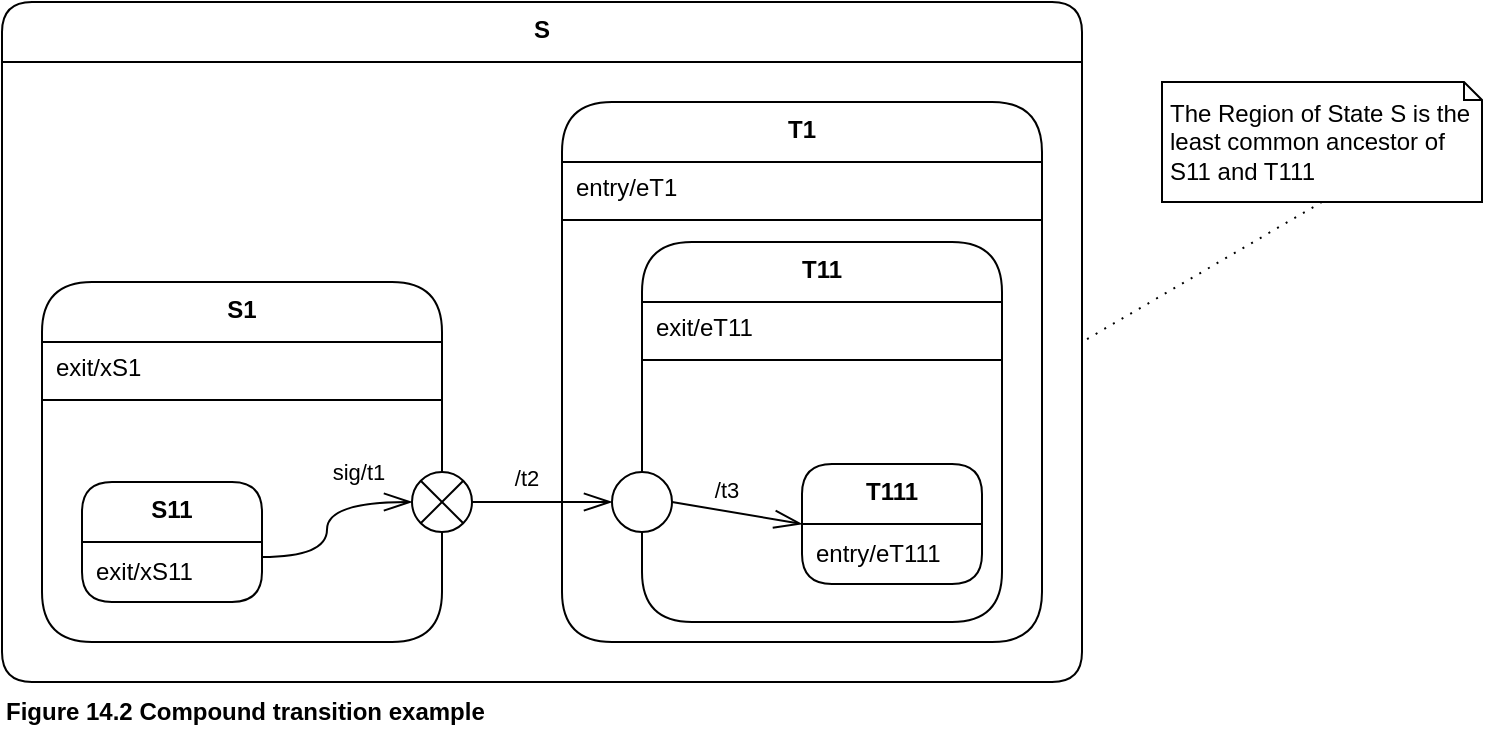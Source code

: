 <mxfile version="21.6.8" type="device" pages="34">
  <diagram name="14.2" id="2kAUg672ZdvddKwSej0D">
    <mxGraphModel dx="890" dy="495" grid="1" gridSize="10" guides="1" tooltips="1" connect="1" arrows="1" fold="1" page="1" pageScale="1" pageWidth="1169" pageHeight="827" math="0" shadow="0">
      <root>
        <mxCell id="0" />
        <mxCell id="1" parent="0" />
        <mxCell id="l4N-wt295H0yZ3RNJi8E-1" value="S1" style="swimlane;fontStyle=1;align=center;verticalAlign=top;childLayout=stackLayout;horizontal=1;startSize=30;horizontalStack=0;resizeParent=1;resizeParentMax=0;resizeLast=0;collapsible=0;marginBottom=0;html=1;rounded=1;absoluteArcSize=1;arcSize=50;whiteSpace=wrap;" parent="1" vertex="1">
          <mxGeometry x="20" y="140" width="200" height="180" as="geometry" />
        </mxCell>
        <mxCell id="l4N-wt295H0yZ3RNJi8E-5" value="exit/xS1" style="fillColor=none;strokeColor=none;align=left;verticalAlign=middle;spacingLeft=5;whiteSpace=wrap;html=1;" parent="l4N-wt295H0yZ3RNJi8E-1" vertex="1">
          <mxGeometry y="30" width="200" height="25" as="geometry" />
        </mxCell>
        <mxCell id="l4N-wt295H0yZ3RNJi8E-6" value="" style="line;strokeWidth=1;fillColor=none;align=left;verticalAlign=middle;spacingTop=-1;spacingLeft=3;spacingRight=3;rotatable=0;labelPosition=right;points=[];portConstraint=eastwest;" parent="l4N-wt295H0yZ3RNJi8E-1" vertex="1">
          <mxGeometry y="55" width="200" height="8" as="geometry" />
        </mxCell>
        <mxCell id="l4N-wt295H0yZ3RNJi8E-7" value="&amp;nbsp;" style="fillColor=none;strokeColor=none;align=left;verticalAlign=middle;spacingLeft=5;whiteSpace=wrap;html=1;" parent="l4N-wt295H0yZ3RNJi8E-1" vertex="1">
          <mxGeometry y="63" width="200" height="117" as="geometry" />
        </mxCell>
        <mxCell id="l4N-wt295H0yZ3RNJi8E-8" value="&lt;b&gt;S11&lt;/b&gt;" style="swimlane;fontStyle=0;align=center;verticalAlign=top;childLayout=stackLayout;horizontal=1;startSize=30;horizontalStack=0;resizeParent=1;resizeParentMax=0;resizeLast=0;collapsible=0;marginBottom=0;html=1;rounded=1;absoluteArcSize=1;arcSize=30;whiteSpace=wrap;" parent="1" vertex="1">
          <mxGeometry x="40" y="240" width="90" height="60" as="geometry" />
        </mxCell>
        <mxCell id="l4N-wt295H0yZ3RNJi8E-11" value="exit/xS11" style="fillColor=none;strokeColor=none;align=left;verticalAlign=middle;spacingLeft=5;whiteSpace=wrap;html=1;" parent="l4N-wt295H0yZ3RNJi8E-8" vertex="1">
          <mxGeometry y="30" width="90" height="30" as="geometry" />
        </mxCell>
        <mxCell id="l4N-wt295H0yZ3RNJi8E-24" style="edgeStyle=orthogonalEdgeStyle;rounded=0;orthogonalLoop=1;jettySize=auto;html=1;exitX=1;exitY=0.5;exitDx=0;exitDy=0;entryX=0;entryY=0.5;entryDx=0;entryDy=0;endArrow=openThin;endFill=0;endSize=12;" parent="1" source="l4N-wt295H0yZ3RNJi8E-12" target="l4N-wt295H0yZ3RNJi8E-23" edge="1">
          <mxGeometry relative="1" as="geometry" />
        </mxCell>
        <mxCell id="l4N-wt295H0yZ3RNJi8E-25" value="/t2" style="edgeLabel;html=1;align=center;verticalAlign=middle;resizable=0;points=[];" parent="l4N-wt295H0yZ3RNJi8E-24" vertex="1" connectable="0">
          <mxGeometry x="0.022" relative="1" as="geometry">
            <mxPoint x="-9" y="-12" as="offset" />
          </mxGeometry>
        </mxCell>
        <mxCell id="l4N-wt295H0yZ3RNJi8E-12" value="" style="shape=sumEllipse;perimeter=ellipsePerimeter;html=1;backgroundOutline=1;" parent="1" vertex="1">
          <mxGeometry x="205" y="235" width="30" height="30" as="geometry" />
        </mxCell>
        <mxCell id="l4N-wt295H0yZ3RNJi8E-13" style="edgeStyle=orthogonalEdgeStyle;rounded=0;orthogonalLoop=1;jettySize=auto;html=1;exitX=1;exitY=0.25;exitDx=0;exitDy=0;entryX=0;entryY=0.5;entryDx=0;entryDy=0;curved=1;endArrow=openThin;endFill=0;endSize=12;" parent="1" source="l4N-wt295H0yZ3RNJi8E-11" target="l4N-wt295H0yZ3RNJi8E-12" edge="1">
          <mxGeometry relative="1" as="geometry" />
        </mxCell>
        <mxCell id="l4N-wt295H0yZ3RNJi8E-14" value="sig/t1" style="edgeLabel;html=1;align=center;verticalAlign=middle;resizable=0;points=[];" parent="l4N-wt295H0yZ3RNJi8E-13" vertex="1" connectable="0">
          <mxGeometry x="0.467" y="1" relative="1" as="geometry">
            <mxPoint y="-14" as="offset" />
          </mxGeometry>
        </mxCell>
        <mxCell id="l4N-wt295H0yZ3RNJi8E-15" value="T1" style="swimlane;fontStyle=1;align=center;verticalAlign=top;childLayout=stackLayout;horizontal=1;startSize=30;horizontalStack=0;resizeParent=1;resizeParentMax=0;resizeLast=0;collapsible=0;marginBottom=0;html=1;rounded=1;absoluteArcSize=1;arcSize=50;whiteSpace=wrap;" parent="1" vertex="1">
          <mxGeometry x="280" y="50" width="240" height="270" as="geometry" />
        </mxCell>
        <mxCell id="l4N-wt295H0yZ3RNJi8E-16" value="entry/eT1&lt;span style=&quot;white-space: pre;&quot;&gt;&#x9;&lt;/span&gt;" style="fillColor=none;strokeColor=none;align=left;verticalAlign=middle;spacingLeft=5;whiteSpace=wrap;html=1;" parent="l4N-wt295H0yZ3RNJi8E-15" vertex="1">
          <mxGeometry y="30" width="240" height="25" as="geometry" />
        </mxCell>
        <mxCell id="l4N-wt295H0yZ3RNJi8E-17" value="" style="line;strokeWidth=1;fillColor=none;align=left;verticalAlign=middle;spacingTop=-1;spacingLeft=3;spacingRight=3;rotatable=0;labelPosition=right;points=[];portConstraint=eastwest;" parent="l4N-wt295H0yZ3RNJi8E-15" vertex="1">
          <mxGeometry y="55" width="240" height="8" as="geometry" />
        </mxCell>
        <mxCell id="l4N-wt295H0yZ3RNJi8E-18" value="&amp;nbsp;" style="fillColor=none;strokeColor=none;align=left;verticalAlign=middle;spacingLeft=5;whiteSpace=wrap;html=1;" parent="l4N-wt295H0yZ3RNJi8E-15" vertex="1">
          <mxGeometry y="63" width="240" height="207" as="geometry" />
        </mxCell>
        <mxCell id="l4N-wt295H0yZ3RNJi8E-19" value="T11" style="swimlane;fontStyle=1;align=center;verticalAlign=top;childLayout=stackLayout;horizontal=1;startSize=30;horizontalStack=0;resizeParent=1;resizeParentMax=0;resizeLast=0;collapsible=0;marginBottom=0;html=1;rounded=1;absoluteArcSize=1;arcSize=50;whiteSpace=wrap;" parent="1" vertex="1">
          <mxGeometry x="320" y="120" width="180" height="190" as="geometry" />
        </mxCell>
        <mxCell id="l4N-wt295H0yZ3RNJi8E-20" value="exit/eT11" style="fillColor=none;strokeColor=none;align=left;verticalAlign=middle;spacingLeft=5;whiteSpace=wrap;html=1;" parent="l4N-wt295H0yZ3RNJi8E-19" vertex="1">
          <mxGeometry y="30" width="180" height="25" as="geometry" />
        </mxCell>
        <mxCell id="l4N-wt295H0yZ3RNJi8E-21" value="" style="line;strokeWidth=1;fillColor=none;align=left;verticalAlign=middle;spacingTop=-1;spacingLeft=3;spacingRight=3;rotatable=0;labelPosition=right;points=[];portConstraint=eastwest;" parent="l4N-wt295H0yZ3RNJi8E-19" vertex="1">
          <mxGeometry y="55" width="180" height="8" as="geometry" />
        </mxCell>
        <mxCell id="l4N-wt295H0yZ3RNJi8E-22" value="&amp;nbsp;" style="fillColor=none;strokeColor=none;align=left;verticalAlign=middle;spacingLeft=5;whiteSpace=wrap;html=1;" parent="l4N-wt295H0yZ3RNJi8E-19" vertex="1">
          <mxGeometry y="63" width="180" height="127" as="geometry" />
        </mxCell>
        <mxCell id="l4N-wt295H0yZ3RNJi8E-28" style="rounded=0;orthogonalLoop=1;jettySize=auto;html=1;exitX=1;exitY=0.5;exitDx=0;exitDy=0;entryX=0;entryY=0.5;entryDx=0;entryDy=0;endArrow=openThin;endFill=0;endSize=12;" parent="1" source="l4N-wt295H0yZ3RNJi8E-23" target="l4N-wt295H0yZ3RNJi8E-26" edge="1">
          <mxGeometry relative="1" as="geometry" />
        </mxCell>
        <mxCell id="l4N-wt295H0yZ3RNJi8E-29" value="/t3" style="edgeLabel;html=1;align=center;verticalAlign=middle;resizable=0;points=[];" parent="l4N-wt295H0yZ3RNJi8E-28" vertex="1" connectable="0">
          <mxGeometry x="-0.368" y="-2" relative="1" as="geometry">
            <mxPoint x="6" y="-12" as="offset" />
          </mxGeometry>
        </mxCell>
        <mxCell id="l4N-wt295H0yZ3RNJi8E-23" value="" style="ellipse;" parent="1" vertex="1">
          <mxGeometry x="305" y="235" width="30" height="30" as="geometry" />
        </mxCell>
        <mxCell id="l4N-wt295H0yZ3RNJi8E-26" value="&lt;b&gt;T111&lt;/b&gt;" style="swimlane;fontStyle=0;align=center;verticalAlign=top;childLayout=stackLayout;horizontal=1;startSize=30;horizontalStack=0;resizeParent=1;resizeParentMax=0;resizeLast=0;collapsible=0;marginBottom=0;html=1;rounded=1;absoluteArcSize=1;arcSize=30;whiteSpace=wrap;" parent="1" vertex="1">
          <mxGeometry x="400" y="231" width="90" height="60" as="geometry" />
        </mxCell>
        <mxCell id="l4N-wt295H0yZ3RNJi8E-27" value="entry/eT111" style="fillColor=none;strokeColor=none;align=left;verticalAlign=middle;spacingLeft=5;whiteSpace=wrap;html=1;" parent="l4N-wt295H0yZ3RNJi8E-26" vertex="1">
          <mxGeometry y="30" width="90" height="30" as="geometry" />
        </mxCell>
        <mxCell id="l4N-wt295H0yZ3RNJi8E-30" value="&lt;b&gt;S&lt;/b&gt;" style="swimlane;fontStyle=0;align=center;verticalAlign=top;childLayout=stackLayout;horizontal=1;startSize=30;horizontalStack=0;resizeParent=1;resizeParentMax=0;resizeLast=0;collapsible=0;marginBottom=0;html=1;rounded=1;absoluteArcSize=1;arcSize=30;whiteSpace=wrap;" parent="1" vertex="1">
          <mxGeometry width="540" height="340" as="geometry" />
        </mxCell>
        <mxCell id="l4N-wt295H0yZ3RNJi8E-33" style="rounded=0;orthogonalLoop=1;jettySize=auto;html=1;entryX=1;entryY=0.5;entryDx=0;entryDy=0;exitX=0.5;exitY=1;exitDx=0;exitDy=0;exitPerimeter=0;dashed=1;dashPattern=1 4;endArrow=none;endFill=0;" parent="1" source="l4N-wt295H0yZ3RNJi8E-32" target="l4N-wt295H0yZ3RNJi8E-30" edge="1">
          <mxGeometry relative="1" as="geometry" />
        </mxCell>
        <mxCell id="l4N-wt295H0yZ3RNJi8E-32" value="The Region of State S is the least common ancestor of S11 and T111" style="shape=note2;boundedLbl=1;whiteSpace=wrap;html=1;size=9;verticalAlign=middle;align=left;spacingLeft=2;spacingRight=2;spacingBottom=2;spacingTop=2;" parent="1" vertex="1">
          <mxGeometry x="580" y="40" width="160" height="60" as="geometry" />
        </mxCell>
        <mxCell id="l4N-wt295H0yZ3RNJi8E-34" value="&lt;b&gt;Figure 14.2 Compound transition example&lt;/b&gt;" style="text;html=1;align=left;verticalAlign=middle;resizable=0;points=[];autosize=1;strokeColor=none;fillColor=none;" parent="1" vertex="1">
          <mxGeometry y="340" width="260" height="30" as="geometry" />
        </mxCell>
      </root>
    </mxGraphModel>
  </diagram>
  <diagram id="FBfoJOdn0h5KuWNkB9Sg" name="14.3">
    <mxGraphModel dx="880" dy="511" grid="1" gridSize="10" guides="1" tooltips="1" connect="1" arrows="1" fold="1" page="1" pageScale="1" pageWidth="1169" pageHeight="827" math="0" shadow="0">
      <root>
        <mxCell id="0" />
        <mxCell id="1" parent="0" />
        <mxCell id="UVkb5NVKwTwq6STNtOJP-1" value="S" style="shape=folder;align=center;verticalAlign=middle;fontStyle=0;tabWidth=60;tabHeight=20;tabPosition=left;html=1;boundedLbl=1;labelInHeader=1;rounded=1;absoluteArcSize=1;arcSize=10;whiteSpace=wrap;" parent="1" vertex="1">
          <mxGeometry width="200" height="160" as="geometry" />
        </mxCell>
        <mxCell id="UVkb5NVKwTwq6STNtOJP-2" value="&lt;b&gt;Figure 14.3 Notation for a composite State with Regions&lt;/b&gt;" style="text;html=1;align=left;verticalAlign=middle;resizable=0;points=[];autosize=1;strokeColor=none;fillColor=none;" parent="1" vertex="1">
          <mxGeometry y="160" width="340" height="30" as="geometry" />
        </mxCell>
        <mxCell id="UVkb5NVKwTwq6STNtOJP-3" value="" style="line;strokeWidth=1;direction=south;html=1;dashed=1;dashPattern=8 8;" parent="1" vertex="1">
          <mxGeometry x="95" y="20" width="10" height="140" as="geometry" />
        </mxCell>
      </root>
    </mxGraphModel>
  </diagram>
  <diagram id="f96riFR9J0GHWo0TQ2UH" name="14.4">
    <mxGraphModel dx="880" dy="511" grid="1" gridSize="10" guides="1" tooltips="1" connect="1" arrows="1" fold="1" page="1" pageScale="1" pageWidth="1169" pageHeight="827" math="0" shadow="0">
      <root>
        <mxCell id="0" />
        <mxCell id="1" parent="0" />
        <mxCell id="S5yQw2R19aWF-mNSiPIx-1" value="Typing&lt;br&gt;Password" style="html=1;align=center;verticalAlign=top;rounded=1;absoluteArcSize=1;arcSize=22;dashed=0;whiteSpace=wrap;" parent="1" vertex="1">
          <mxGeometry width="120" height="60" as="geometry" />
        </mxCell>
        <mxCell id="S5yQw2R19aWF-mNSiPIx-2" value="&lt;b&gt;Figure 14.4 State notation&lt;/b&gt;" style="text;html=1;align=left;verticalAlign=middle;resizable=0;points=[];autosize=1;strokeColor=none;fillColor=none;" parent="1" vertex="1">
          <mxGeometry y="60" width="170" height="30" as="geometry" />
        </mxCell>
      </root>
    </mxGraphModel>
  </diagram>
  <diagram id="dHfsWA5dwsOjRnD2BJmL" name="14.5">
    <mxGraphModel dx="880" dy="511" grid="1" gridSize="10" guides="1" tooltips="1" connect="1" arrows="1" fold="1" page="1" pageScale="1" pageWidth="1169" pageHeight="827" math="0" shadow="0">
      <root>
        <mxCell id="0" />
        <mxCell id="1" parent="0" />
        <mxCell id="eDhUoi87b4dRN_CWPdnv-1" value="TypingPassword" style="shape=folder;align=center;verticalAlign=middle;fontStyle=0;tabWidth=130;tabHeight=20;tabPosition=left;html=1;boundedLbl=1;labelInHeader=1;rounded=1;absoluteArcSize=1;arcSize=10;whiteSpace=wrap;" parent="1" vertex="1">
          <mxGeometry width="160" height="80" as="geometry" />
        </mxCell>
        <mxCell id="eDhUoi87b4dRN_CWPdnv-2" value="&lt;b&gt;Figure 14.5 State with a name tab&lt;/b&gt;" style="text;html=1;align=left;verticalAlign=middle;resizable=0;points=[];autosize=1;strokeColor=none;fillColor=none;" parent="1" vertex="1">
          <mxGeometry y="80" width="210" height="30" as="geometry" />
        </mxCell>
      </root>
    </mxGraphModel>
  </diagram>
  <diagram id="jBjrwFR9kYWb42BMcTUB" name="14.6">
    <mxGraphModel dx="880" dy="511" grid="1" gridSize="10" guides="1" tooltips="1" connect="1" arrows="1" fold="1" page="1" pageScale="1" pageWidth="1169" pageHeight="827" math="0" shadow="0">
      <root>
        <mxCell id="0" />
        <mxCell id="1" parent="0" />
        <mxCell id="m1-JuHvHFaivCLhonjn8-1" value="TypingPassword" style="swimlane;fontStyle=0;align=center;verticalAlign=top;childLayout=stackLayout;horizontal=1;startSize=30;horizontalStack=0;resizeParent=1;resizeParentMax=0;resizeLast=0;collapsible=0;marginBottom=0;html=1;whiteSpace=wrap;rounded=1;" parent="1" vertex="1">
          <mxGeometry width="180" height="100" as="geometry" />
        </mxCell>
        <mxCell id="m1-JuHvHFaivCLhonjn8-2" value="entry/setEchoInvisible()&lt;br&gt;exit/setEchoNormal()&lt;br&gt;character/handleCharacter()&lt;br&gt;help/displayHelp()" style="text;html=1;strokeColor=none;fillColor=none;align=left;verticalAlign=middle;spacingLeft=4;spacingRight=4;overflow=hidden;rotatable=0;points=[[0,0.5],[1,0.5]];portConstraint=eastwest;whiteSpace=wrap;" parent="m1-JuHvHFaivCLhonjn8-1" vertex="1">
          <mxGeometry y="30" width="180" height="70" as="geometry" />
        </mxCell>
        <mxCell id="m1-JuHvHFaivCLhonjn8-3" value="&lt;b&gt;Figure 14.6 State with compartments&lt;/b&gt;" style="text;html=1;align=left;verticalAlign=middle;resizable=0;points=[];autosize=1;strokeColor=none;fillColor=none;" parent="1" vertex="1">
          <mxGeometry y="100" width="230" height="30" as="geometry" />
        </mxCell>
      </root>
    </mxGraphModel>
  </diagram>
  <diagram id="1WV-lgbltlqIp-umSg8u" name="14.7">
    <mxGraphModel dx="880" dy="511" grid="1" gridSize="10" guides="1" tooltips="1" connect="1" arrows="1" fold="1" page="1" pageScale="1" pageWidth="1169" pageHeight="827" math="0" shadow="0">
      <root>
        <mxCell id="0" />
        <mxCell id="1" parent="0" />
        <mxCell id="lriygAvNvXYzyuIJW9fZ-20" value="&lt;b&gt;Figure 14.7 Composite State with two States&lt;/b&gt;" style="text;html=1;align=left;verticalAlign=middle;resizable=0;points=[];autosize=1;strokeColor=none;fillColor=none;" parent="1" vertex="1">
          <mxGeometry y="139" width="280" height="30" as="geometry" />
        </mxCell>
        <mxCell id="lriygAvNvXYzyuIJW9fZ-30" value="" style="group" parent="1" vertex="1" connectable="0">
          <mxGeometry width="587" height="139" as="geometry" />
        </mxCell>
        <mxCell id="lriygAvNvXYzyuIJW9fZ-22" value="Dialing" style="swimlane;fontStyle=0;align=center;verticalAlign=top;childLayout=stackLayout;horizontal=1;startSize=30;horizontalStack=0;resizeParent=1;resizeParentMax=0;resizeLast=0;collapsible=0;marginBottom=0;html=1;whiteSpace=wrap;rounded=1;" parent="lriygAvNvXYzyuIJW9fZ-30" vertex="1">
          <mxGeometry width="587" height="139" as="geometry" />
        </mxCell>
        <mxCell id="lriygAvNvXYzyuIJW9fZ-26" value="" style="group" parent="lriygAvNvXYzyuIJW9fZ-30" vertex="1" connectable="0">
          <mxGeometry x="9" y="40.75" width="569" height="57.5" as="geometry" />
        </mxCell>
        <mxCell id="lriygAvNvXYzyuIJW9fZ-5" value="" style="ellipse;fillColor=strokeColor;html=1;" parent="lriygAvNvXYzyuIJW9fZ-26" vertex="1">
          <mxGeometry y="13.5" width="30" height="30" as="geometry" />
        </mxCell>
        <mxCell id="lriygAvNvXYzyuIJW9fZ-6" value="" style="ellipse;html=1;shape=endState;fillColor=strokeColor;" parent="lriygAvNvXYzyuIJW9fZ-26" vertex="1">
          <mxGeometry x="539" y="13.5" width="30" height="30" as="geometry" />
        </mxCell>
        <mxCell id="lriygAvNvXYzyuIJW9fZ-7" value="Start" style="swimlane;fontStyle=0;align=center;verticalAlign=top;childLayout=stackLayout;horizontal=1;startSize=27;horizontalStack=0;resizeParent=1;resizeParentMax=0;resizeLast=0;collapsible=0;marginBottom=0;html=1;whiteSpace=wrap;rounded=1;" parent="lriygAvNvXYzyuIJW9fZ-26" vertex="1">
          <mxGeometry x="61" width="140" height="57" as="geometry" />
        </mxCell>
        <mxCell id="lriygAvNvXYzyuIJW9fZ-8" value="entry/ start dial tone&lt;br&gt;exit/ stop dial tone" style="text;html=1;strokeColor=none;fillColor=none;align=left;verticalAlign=middle;spacingLeft=4;spacingRight=4;overflow=hidden;rotatable=0;points=[[0,0.5],[1,0.5]];portConstraint=eastwest;whiteSpace=wrap;" parent="lriygAvNvXYzyuIJW9fZ-7" vertex="1">
          <mxGeometry y="27" width="140" height="30" as="geometry" />
        </mxCell>
        <mxCell id="lriygAvNvXYzyuIJW9fZ-11" style="edgeStyle=orthogonalEdgeStyle;rounded=0;orthogonalLoop=1;jettySize=auto;html=1;" parent="lriygAvNvXYzyuIJW9fZ-26" source="lriygAvNvXYzyuIJW9fZ-5" target="lriygAvNvXYzyuIJW9fZ-7" edge="1">
          <mxGeometry relative="1" as="geometry" />
        </mxCell>
        <mxCell id="lriygAvNvXYzyuIJW9fZ-14" style="edgeStyle=orthogonalEdgeStyle;rounded=0;orthogonalLoop=1;jettySize=auto;html=1;" parent="lriygAvNvXYzyuIJW9fZ-26" source="lriygAvNvXYzyuIJW9fZ-9" target="lriygAvNvXYzyuIJW9fZ-6" edge="1">
          <mxGeometry relative="1" as="geometry" />
        </mxCell>
        <mxCell id="lriygAvNvXYzyuIJW9fZ-16" value="[number.isValid(n)]" style="edgeLabel;html=1;align=center;verticalAlign=middle;resizable=0;points=[];" parent="lriygAvNvXYzyuIJW9fZ-14" vertex="1" connectable="0">
          <mxGeometry x="-0.308" y="-1" relative="1" as="geometry">
            <mxPoint x="14" y="-12" as="offset" />
          </mxGeometry>
        </mxCell>
        <mxCell id="lriygAvNvXYzyuIJW9fZ-9" value="Partial Dial" style="swimlane;fontStyle=0;align=center;verticalAlign=top;childLayout=stackLayout;horizontal=1;startSize=27;horizontalStack=0;resizeParent=1;resizeParentMax=0;resizeLast=0;collapsible=0;marginBottom=0;html=1;whiteSpace=wrap;rounded=1;" parent="lriygAvNvXYzyuIJW9fZ-26" vertex="1">
          <mxGeometry x="261" y="0.5" width="160" height="57" as="geometry" />
        </mxCell>
        <mxCell id="lriygAvNvXYzyuIJW9fZ-10" value="entry/ number.append(n)" style="text;html=1;strokeColor=none;fillColor=none;align=left;verticalAlign=middle;spacingLeft=4;spacingRight=4;overflow=hidden;rotatable=0;points=[[0,0.5],[1,0.5]];portConstraint=eastwest;whiteSpace=wrap;" parent="lriygAvNvXYzyuIJW9fZ-9" vertex="1">
          <mxGeometry y="27" width="160" height="30" as="geometry" />
        </mxCell>
        <mxCell id="lriygAvNvXYzyuIJW9fZ-17" style="edgeStyle=orthogonalEdgeStyle;rounded=0;orthogonalLoop=1;jettySize=auto;html=1;entryX=0.194;entryY=1;entryDx=0;entryDy=0;entryPerimeter=0;curved=1;" parent="lriygAvNvXYzyuIJW9fZ-9" source="lriygAvNvXYzyuIJW9fZ-9" target="lriygAvNvXYzyuIJW9fZ-10" edge="1">
          <mxGeometry relative="1" as="geometry">
            <Array as="points">
              <mxPoint x="129" y="93" />
              <mxPoint x="31" y="93" />
            </Array>
          </mxGeometry>
        </mxCell>
        <mxCell id="lriygAvNvXYzyuIJW9fZ-18" value="&lt;i&gt;digit(n)&lt;/i&gt;" style="edgeLabel;html=1;align=center;verticalAlign=middle;resizable=0;points=[];" parent="lriygAvNvXYzyuIJW9fZ-17" vertex="1" connectable="0">
          <mxGeometry x="0.024" y="2" relative="1" as="geometry">
            <mxPoint y="-18" as="offset" />
          </mxGeometry>
        </mxCell>
        <mxCell id="lriygAvNvXYzyuIJW9fZ-13" style="edgeStyle=orthogonalEdgeStyle;rounded=0;orthogonalLoop=1;jettySize=auto;html=1;" parent="lriygAvNvXYzyuIJW9fZ-26" source="lriygAvNvXYzyuIJW9fZ-7" target="lriygAvNvXYzyuIJW9fZ-9" edge="1">
          <mxGeometry relative="1" as="geometry" />
        </mxCell>
        <mxCell id="lriygAvNvXYzyuIJW9fZ-15" value="&lt;i&gt;digit(n)&lt;/i&gt;" style="edgeLabel;html=1;align=center;verticalAlign=middle;resizable=0;points=[];" parent="lriygAvNvXYzyuIJW9fZ-13" vertex="1" connectable="0">
          <mxGeometry x="-0.303" y="-1" relative="1" as="geometry">
            <mxPoint x="5" y="-13" as="offset" />
          </mxGeometry>
        </mxCell>
      </root>
    </mxGraphModel>
  </diagram>
  <diagram id="3HXcR5Z7CglaD_sCWB2I" name="14.8">
    <mxGraphModel dx="880" dy="511" grid="1" gridSize="10" guides="1" tooltips="1" connect="1" arrows="1" fold="1" page="1" pageScale="1" pageWidth="1169" pageHeight="827" math="0" shadow="0">
      <root>
        <mxCell id="0" />
        <mxCell id="1" parent="0" />
        <mxCell id="XxnF-Jj1HJ99JC19-gcp-1" value="&lt;b&gt;HiddenComosite&lt;br&gt;&lt;/b&gt;" style="shape=umlState;rounded=1;verticalAlign=top;spacingTop=5;umlStateSymbol=collapseState;absoluteArcSize=1;arcSize=10;html=1;whiteSpace=wrap;strokeColor=default;fillColor=none;" parent="1" vertex="1">
          <mxGeometry width="140" height="90" as="geometry" />
        </mxCell>
        <mxCell id="XxnF-Jj1HJ99JC19-gcp-7" value="" style="endArrow=none;startArrow=none;endFill=0;startFill=0;endSize=8;html=1;verticalAlign=bottom;labelBackgroundColor=none;strokeWidth=1;rounded=0;" parent="1" edge="1">
          <mxGeometry width="160" relative="1" as="geometry">
            <mxPoint y="30" as="sourcePoint" />
            <mxPoint x="140" y="30" as="targetPoint" />
          </mxGeometry>
        </mxCell>
        <mxCell id="XxnF-Jj1HJ99JC19-gcp-6" value="entry / start dial tone&lt;br&gt;exit / stop dial tone" style="text;html=1;strokeColor=none;fillColor=none;align=left;verticalAlign=top;spacingLeft=4;spacingRight=4;overflow=hidden;rotatable=0;points=[[0,0.5],[1,0.5]];portConstraint=eastwest;whiteSpace=wrap;rounded=0;glass=0;" parent="1" vertex="1">
          <mxGeometry y="29" width="140" height="61" as="geometry" />
        </mxCell>
        <mxCell id="XxnF-Jj1HJ99JC19-gcp-8" value="&lt;b&gt;Figure 14.8 Composite State with a hidden decomposition indicator icon&lt;/b&gt;" style="text;html=1;align=left;verticalAlign=middle;resizable=0;points=[];autosize=1;strokeColor=none;fillColor=none;" parent="1" vertex="1">
          <mxGeometry y="90" width="440" height="30" as="geometry" />
        </mxCell>
      </root>
    </mxGraphModel>
  </diagram>
  <diagram id="PuikPyJnxFjJrPl_DZn0" name="14.9">
    <mxGraphModel dx="880" dy="511" grid="1" gridSize="10" guides="1" tooltips="1" connect="1" arrows="1" fold="1" page="1" pageScale="1" pageWidth="1169" pageHeight="827" math="0" shadow="0">
      <root>
        <mxCell id="0" />
        <mxCell id="1" parent="0" />
        <mxCell id="al083jP8MRlISmImfoC--1" value="" style="group" parent="1" vertex="1" connectable="0">
          <mxGeometry width="400" height="370" as="geometry" />
        </mxCell>
        <mxCell id="80_ZGuLEx3gnkedn_YE8-4" value="CourceAttempt" style="swimlane;fontStyle=0;align=center;verticalAlign=top;childLayout=stackLayout;horizontal=1;startSize=30;horizontalStack=0;resizeParent=1;resizeParentMax=0;resizeLast=0;collapsible=0;marginBottom=0;html=1;rounded=1;absoluteArcSize=1;arcSize=50;whiteSpace=wrap;" parent="al083jP8MRlISmImfoC--1" vertex="1">
          <mxGeometry width="400" height="340" as="geometry" />
        </mxCell>
        <mxCell id="80_ZGuLEx3gnkedn_YE8-99" value="" style="group" parent="al083jP8MRlISmImfoC--1" vertex="1" connectable="0">
          <mxGeometry x="14" y="103" width="370" height="220" as="geometry" />
        </mxCell>
        <mxCell id="80_ZGuLEx3gnkedn_YE8-98" style="edgeStyle=orthogonalEdgeStyle;shape=connector;rounded=0;orthogonalLoop=1;jettySize=auto;html=1;entryX=0.5;entryY=0;entryDx=0;entryDy=0;labelBackgroundColor=default;strokeColor=default;fontFamily=Helvetica;fontSize=11;fontColor=default;endArrow=openThin;endFill=0;endSize=12;" parent="80_ZGuLEx3gnkedn_YE8-99" target="80_ZGuLEx3gnkedn_YE8-97" edge="1">
          <mxGeometry relative="1" as="geometry">
            <mxPoint x="305" y="180" as="sourcePoint" />
            <Array as="points">
              <mxPoint x="305" y="190" />
              <mxPoint x="305" y="190" />
            </Array>
          </mxGeometry>
        </mxCell>
        <mxCell id="80_ZGuLEx3gnkedn_YE8-11" value="Studying" style="swimlane;fontStyle=0;align=center;verticalAlign=top;childLayout=stackLayout;horizontal=1;startSize=30;horizontalStack=0;resizeParent=1;resizeParentMax=0;resizeLast=0;collapsible=0;marginBottom=0;html=1;rounded=1;absoluteArcSize=1;arcSize=50;whiteSpace=wrap;" parent="80_ZGuLEx3gnkedn_YE8-99" vertex="1">
          <mxGeometry width="370" height="180" as="geometry" />
        </mxCell>
        <mxCell id="80_ZGuLEx3gnkedn_YE8-90" value="" style="group" parent="80_ZGuLEx3gnkedn_YE8-99" vertex="1" connectable="0">
          <mxGeometry x="10" y="40" width="350" height="180" as="geometry" />
        </mxCell>
        <mxCell id="80_ZGuLEx3gnkedn_YE8-62" style="edgeStyle=orthogonalEdgeStyle;rounded=0;orthogonalLoop=1;jettySize=auto;html=1;exitX=1;exitY=0.5;exitDx=0;exitDy=0;endArrow=openThin;endFill=0;endSize=12;" parent="80_ZGuLEx3gnkedn_YE8-90" source="80_ZGuLEx3gnkedn_YE8-58" edge="1">
          <mxGeometry relative="1" as="geometry">
            <mxPoint x="80" y="15" as="targetPoint" />
          </mxGeometry>
        </mxCell>
        <mxCell id="80_ZGuLEx3gnkedn_YE8-58" value="" style="ellipse;fillColor=strokeColor;html=1;" parent="80_ZGuLEx3gnkedn_YE8-90" vertex="1">
          <mxGeometry width="30" height="30" as="geometry" />
        </mxCell>
        <mxCell id="80_ZGuLEx3gnkedn_YE8-63" value="Lab1" style="html=1;align=center;verticalAlign=top;rounded=1;absoluteArcSize=1;arcSize=10;dashed=0;whiteSpace=wrap;fontFamily=Helvetica;fontSize=11;fontColor=default;" parent="80_ZGuLEx3gnkedn_YE8-90" vertex="1">
          <mxGeometry x="80" width="50" height="30" as="geometry" />
        </mxCell>
        <mxCell id="80_ZGuLEx3gnkedn_YE8-64" value="Lab2" style="html=1;align=center;verticalAlign=top;rounded=1;absoluteArcSize=1;arcSize=10;dashed=0;whiteSpace=wrap;fontFamily=Helvetica;fontSize=11;fontColor=default;" parent="80_ZGuLEx3gnkedn_YE8-90" vertex="1">
          <mxGeometry x="200" width="50" height="30" as="geometry" />
        </mxCell>
        <mxCell id="80_ZGuLEx3gnkedn_YE8-65" style="edgeStyle=orthogonalEdgeStyle;shape=connector;rounded=0;orthogonalLoop=1;jettySize=auto;html=1;labelBackgroundColor=default;strokeColor=default;fontFamily=Helvetica;fontSize=11;fontColor=default;endArrow=openThin;endFill=0;endSize=12;" parent="80_ZGuLEx3gnkedn_YE8-90" source="80_ZGuLEx3gnkedn_YE8-63" target="80_ZGuLEx3gnkedn_YE8-64" edge="1">
          <mxGeometry relative="1" as="geometry" />
        </mxCell>
        <mxCell id="80_ZGuLEx3gnkedn_YE8-71" value="lab done" style="edgeLabel;html=1;align=center;verticalAlign=middle;resizable=0;points=[];fontSize=11;fontFamily=Helvetica;fontColor=default;" parent="80_ZGuLEx3gnkedn_YE8-65" vertex="1" connectable="0">
          <mxGeometry x="-0.48" y="-2" relative="1" as="geometry">
            <mxPoint x="11" y="-13" as="offset" />
          </mxGeometry>
        </mxCell>
        <mxCell id="80_ZGuLEx3gnkedn_YE8-69" value="" style="ellipse;html=1;shape=endState;fillColor=strokeColor;fontFamily=Helvetica;fontSize=11;fontColor=default;" parent="80_ZGuLEx3gnkedn_YE8-90" vertex="1">
          <mxGeometry x="320" width="30" height="30" as="geometry" />
        </mxCell>
        <mxCell id="80_ZGuLEx3gnkedn_YE8-67" style="edgeStyle=orthogonalEdgeStyle;shape=connector;rounded=0;orthogonalLoop=1;jettySize=auto;html=1;exitX=1;exitY=0.5;exitDx=0;exitDy=0;labelBackgroundColor=default;strokeColor=default;fontFamily=Helvetica;fontSize=11;fontColor=default;endArrow=openThin;endFill=0;endSize=12;" parent="80_ZGuLEx3gnkedn_YE8-90" source="80_ZGuLEx3gnkedn_YE8-64" target="80_ZGuLEx3gnkedn_YE8-69" edge="1">
          <mxGeometry relative="1" as="geometry">
            <mxPoint x="290" y="15" as="targetPoint" />
          </mxGeometry>
        </mxCell>
        <mxCell id="80_ZGuLEx3gnkedn_YE8-72" value="lab done" style="edgeLabel;html=1;align=center;verticalAlign=middle;resizable=0;points=[];fontSize=11;fontFamily=Helvetica;fontColor=default;" parent="80_ZGuLEx3gnkedn_YE8-67" vertex="1" connectable="0">
          <mxGeometry x="-0.367" y="-1" relative="1" as="geometry">
            <mxPoint x="9" y="-12" as="offset" />
          </mxGeometry>
        </mxCell>
        <mxCell id="80_ZGuLEx3gnkedn_YE8-73" style="edgeStyle=orthogonalEdgeStyle;rounded=0;orthogonalLoop=1;jettySize=auto;html=1;exitX=1;exitY=0.5;exitDx=0;exitDy=0;endArrow=openThin;endFill=0;endSize=12;" parent="80_ZGuLEx3gnkedn_YE8-90" source="80_ZGuLEx3gnkedn_YE8-74" edge="1">
          <mxGeometry relative="1" as="geometry">
            <mxPoint x="80" y="65" as="targetPoint" />
          </mxGeometry>
        </mxCell>
        <mxCell id="80_ZGuLEx3gnkedn_YE8-74" value="" style="ellipse;fillColor=strokeColor;html=1;" parent="80_ZGuLEx3gnkedn_YE8-90" vertex="1">
          <mxGeometry y="50" width="30" height="30" as="geometry" />
        </mxCell>
        <mxCell id="80_ZGuLEx3gnkedn_YE8-77" value="Term Project" style="html=1;align=center;verticalAlign=top;rounded=1;absoluteArcSize=1;arcSize=10;dashed=0;whiteSpace=wrap;fontFamily=Helvetica;fontSize=11;fontColor=default;" parent="80_ZGuLEx3gnkedn_YE8-90" vertex="1">
          <mxGeometry x="80" y="50" width="90" height="30" as="geometry" />
        </mxCell>
        <mxCell id="80_ZGuLEx3gnkedn_YE8-81" value="" style="ellipse;html=1;shape=endState;fillColor=strokeColor;fontFamily=Helvetica;fontSize=11;fontColor=default;" parent="80_ZGuLEx3gnkedn_YE8-90" vertex="1">
          <mxGeometry x="320" y="50" width="30" height="30" as="geometry" />
        </mxCell>
        <mxCell id="80_ZGuLEx3gnkedn_YE8-82" style="edgeStyle=orthogonalEdgeStyle;shape=connector;rounded=0;orthogonalLoop=1;jettySize=auto;html=1;exitX=1;exitY=0.5;exitDx=0;exitDy=0;labelBackgroundColor=default;strokeColor=default;fontFamily=Helvetica;fontSize=11;fontColor=default;endArrow=openThin;endFill=0;endSize=12;" parent="80_ZGuLEx3gnkedn_YE8-90" source="80_ZGuLEx3gnkedn_YE8-77" target="80_ZGuLEx3gnkedn_YE8-81" edge="1">
          <mxGeometry relative="1" as="geometry" />
        </mxCell>
        <mxCell id="80_ZGuLEx3gnkedn_YE8-83" value="project done" style="edgeLabel;html=1;align=center;verticalAlign=middle;resizable=0;points=[];fontSize=11;fontFamily=Helvetica;fontColor=default;" parent="80_ZGuLEx3gnkedn_YE8-82" vertex="1" connectable="0">
          <mxGeometry x="-0.147" relative="1" as="geometry">
            <mxPoint x="1" y="-11" as="offset" />
          </mxGeometry>
        </mxCell>
        <mxCell id="80_ZGuLEx3gnkedn_YE8-84" style="edgeStyle=orthogonalEdgeStyle;rounded=0;orthogonalLoop=1;jettySize=auto;html=1;exitX=1;exitY=0.5;exitDx=0;exitDy=0;endArrow=openThin;endFill=0;endSize=12;" parent="80_ZGuLEx3gnkedn_YE8-90" source="80_ZGuLEx3gnkedn_YE8-85" edge="1">
          <mxGeometry relative="1" as="geometry">
            <mxPoint x="80" y="115" as="targetPoint" />
          </mxGeometry>
        </mxCell>
        <mxCell id="80_ZGuLEx3gnkedn_YE8-85" value="" style="ellipse;fillColor=strokeColor;html=1;" parent="80_ZGuLEx3gnkedn_YE8-90" vertex="1">
          <mxGeometry y="100" width="30" height="30" as="geometry" />
        </mxCell>
        <mxCell id="80_ZGuLEx3gnkedn_YE8-95" style="edgeStyle=orthogonalEdgeStyle;shape=connector;rounded=0;orthogonalLoop=1;jettySize=auto;html=1;entryX=0;entryY=0.5;entryDx=0;entryDy=0;labelBackgroundColor=default;strokeColor=default;fontFamily=Helvetica;fontSize=11;fontColor=default;endArrow=openThin;endFill=0;endSize=12;exitX=0.5;exitY=1;exitDx=0;exitDy=0;" parent="80_ZGuLEx3gnkedn_YE8-90" source="80_ZGuLEx3gnkedn_YE8-88" target="80_ZGuLEx3gnkedn_YE8-93" edge="1">
          <mxGeometry relative="1" as="geometry" />
        </mxCell>
        <mxCell id="80_ZGuLEx3gnkedn_YE8-96" value="fail" style="edgeLabel;html=1;align=center;verticalAlign=middle;resizable=0;points=[];fontSize=11;fontFamily=Helvetica;fontColor=default;" parent="80_ZGuLEx3gnkedn_YE8-95" vertex="1" connectable="0">
          <mxGeometry x="0.109" y="-2" relative="1" as="geometry">
            <mxPoint y="-10" as="offset" />
          </mxGeometry>
        </mxCell>
        <mxCell id="80_ZGuLEx3gnkedn_YE8-88" value="Final Test" style="html=1;align=center;verticalAlign=top;rounded=1;absoluteArcSize=1;arcSize=10;dashed=0;whiteSpace=wrap;fontFamily=Helvetica;fontSize=11;fontColor=default;" parent="80_ZGuLEx3gnkedn_YE8-90" vertex="1">
          <mxGeometry x="80" y="100" width="70" height="30" as="geometry" />
        </mxCell>
        <mxCell id="80_ZGuLEx3gnkedn_YE8-89" value="" style="ellipse;html=1;shape=endState;fillColor=strokeColor;fontFamily=Helvetica;fontSize=11;fontColor=default;" parent="80_ZGuLEx3gnkedn_YE8-90" vertex="1">
          <mxGeometry x="320" y="100" width="30" height="30" as="geometry" />
        </mxCell>
        <mxCell id="80_ZGuLEx3gnkedn_YE8-86" style="edgeStyle=orthogonalEdgeStyle;shape=connector;rounded=0;orthogonalLoop=1;jettySize=auto;html=1;exitX=1;exitY=0.5;exitDx=0;exitDy=0;labelBackgroundColor=default;strokeColor=default;fontFamily=Helvetica;fontSize=11;fontColor=default;endArrow=openThin;endFill=0;endSize=12;" parent="80_ZGuLEx3gnkedn_YE8-90" source="80_ZGuLEx3gnkedn_YE8-88" target="80_ZGuLEx3gnkedn_YE8-89" edge="1">
          <mxGeometry relative="1" as="geometry" />
        </mxCell>
        <mxCell id="80_ZGuLEx3gnkedn_YE8-87" value="pass" style="edgeLabel;html=1;align=center;verticalAlign=middle;resizable=0;points=[];fontSize=11;fontFamily=Helvetica;fontColor=default;" parent="80_ZGuLEx3gnkedn_YE8-86" vertex="1" connectable="0">
          <mxGeometry x="-0.147" relative="1" as="geometry">
            <mxPoint x="1" y="-11" as="offset" />
          </mxGeometry>
        </mxCell>
        <mxCell id="80_ZGuLEx3gnkedn_YE8-93" value="Failed" style="html=1;align=center;verticalAlign=top;rounded=1;absoluteArcSize=1;arcSize=10;dashed=0;whiteSpace=wrap;fontFamily=Helvetica;fontSize=11;fontColor=default;" parent="80_ZGuLEx3gnkedn_YE8-90" vertex="1">
          <mxGeometry x="180" y="160" width="50" height="30" as="geometry" />
        </mxCell>
        <mxCell id="80_ZGuLEx3gnkedn_YE8-97" value="Passed" style="html=1;align=center;verticalAlign=top;rounded=1;absoluteArcSize=1;arcSize=10;dashed=0;whiteSpace=wrap;fontFamily=Helvetica;fontSize=11;fontColor=default;" parent="80_ZGuLEx3gnkedn_YE8-90" vertex="1">
          <mxGeometry x="265" y="160" width="60" height="30" as="geometry" />
        </mxCell>
        <mxCell id="80_ZGuLEx3gnkedn_YE8-100" value="" style="ellipse;fillColor=strokeColor;html=1;" parent="80_ZGuLEx3gnkedn_YE8-90" vertex="1">
          <mxGeometry x="54" y="-100" width="30" height="30" as="geometry" />
        </mxCell>
        <mxCell id="80_ZGuLEx3gnkedn_YE8-91" value="" style="endArrow=none;dashed=1;html=1;dashPattern=12 12;strokeWidth=1;rounded=0;labelBackgroundColor=default;strokeColor=default;fontFamily=Helvetica;fontSize=11;fontColor=default;endSize=12;shape=connector;" parent="80_ZGuLEx3gnkedn_YE8-99" edge="1">
          <mxGeometry width="50" height="50" relative="1" as="geometry">
            <mxPoint y="80" as="sourcePoint" />
            <mxPoint x="370" y="80" as="targetPoint" />
          </mxGeometry>
        </mxCell>
        <mxCell id="80_ZGuLEx3gnkedn_YE8-92" value="" style="endArrow=none;dashed=1;html=1;dashPattern=12 12;strokeWidth=1;rounded=0;labelBackgroundColor=default;strokeColor=default;fontFamily=Helvetica;fontSize=11;fontColor=default;endSize=12;shape=connector;" parent="80_ZGuLEx3gnkedn_YE8-99" edge="1">
          <mxGeometry width="50" height="50" relative="1" as="geometry">
            <mxPoint y="130" as="sourcePoint" />
            <mxPoint x="370" y="130" as="targetPoint" />
          </mxGeometry>
        </mxCell>
        <mxCell id="80_ZGuLEx3gnkedn_YE8-103" style="edgeStyle=orthogonalEdgeStyle;shape=connector;rounded=0;orthogonalLoop=1;jettySize=auto;html=1;exitX=0.5;exitY=1;exitDx=0;exitDy=0;entryX=0.215;entryY=0.007;entryDx=0;entryDy=0;entryPerimeter=0;labelBackgroundColor=default;strokeColor=default;fontFamily=Helvetica;fontSize=11;fontColor=default;endArrow=openThin;endFill=0;endSize=12;" parent="80_ZGuLEx3gnkedn_YE8-99" source="80_ZGuLEx3gnkedn_YE8-100" target="80_ZGuLEx3gnkedn_YE8-11" edge="1">
          <mxGeometry relative="1" as="geometry" />
        </mxCell>
        <mxCell id="80_ZGuLEx3gnkedn_YE8-104" value="&lt;b&gt;Figure 14.9 Composite State with Regions&lt;/b&gt;" style="text;html=1;align=left;verticalAlign=middle;resizable=0;points=[];autosize=1;strokeColor=none;fillColor=none;fontSize=11;fontFamily=Helvetica;fontColor=default;" parent="al083jP8MRlISmImfoC--1" vertex="1">
          <mxGeometry y="340" width="240" height="30" as="geometry" />
        </mxCell>
      </root>
    </mxGraphModel>
  </diagram>
  <diagram id="vil_PlUTNbITXVat95st" name="14.10">
    <mxGraphModel dx="880" dy="511" grid="1" gridSize="10" guides="1" tooltips="1" connect="1" arrows="1" fold="1" page="1" pageScale="1" pageWidth="1169" pageHeight="827" math="0" shadow="0">
      <root>
        <mxCell id="0" />
        <mxCell id="1" parent="0" />
        <mxCell id="k6cmIty7-z9-NoRTdxHh-1" value="LightOn" style="swimlane;fontStyle=0;align=center;verticalAlign=top;childLayout=stackLayout;horizontal=1;startSize=30;horizontalStack=0;resizeParent=1;resizeParentMax=0;resizeLast=0;collapsible=0;marginBottom=0;html=1;rounded=1;absoluteArcSize=1;arcSize=50;whiteSpace=wrap;" parent="1" vertex="1">
          <mxGeometry width="370" height="410" as="geometry" />
        </mxCell>
        <mxCell id="k6cmIty7-z9-NoRTdxHh-19" value="entry/ turn on main light&lt;br&gt;do/ flash secondary light&lt;br&gt;exit/ turon off main light; turn off secondary light" style="text;html=1;align=left;verticalAlign=middle;resizable=0;points=[];autosize=1;strokeColor=none;fillColor=none;" parent="k6cmIty7-z9-NoRTdxHh-1" vertex="1">
          <mxGeometry y="30" width="370" height="60" as="geometry" />
        </mxCell>
        <mxCell id="k6cmIty7-z9-NoRTdxHh-6" value="" style="line;strokeWidth=1;fillColor=none;align=left;verticalAlign=middle;spacingTop=-1;spacingLeft=3;spacingRight=3;rotatable=0;labelPosition=right;points=[];portConstraint=eastwest;" parent="k6cmIty7-z9-NoRTdxHh-1" vertex="1">
          <mxGeometry y="90" width="370" height="10" as="geometry" />
        </mxCell>
        <mxCell id="k6cmIty7-z9-NoRTdxHh-15" value="" style="fillColor=none;strokeColor=none;container=1;collapsible=0;" parent="k6cmIty7-z9-NoRTdxHh-1" vertex="1">
          <mxGeometry y="100" width="370" height="310" as="geometry" />
        </mxCell>
        <mxCell id="k6cmIty7-z9-NoRTdxHh-21" style="edgeStyle=orthogonalEdgeStyle;rounded=0;orthogonalLoop=1;jettySize=auto;html=1;exitX=0.5;exitY=1;exitDx=0;exitDy=0;entryX=0.5;entryY=0;entryDx=0;entryDy=0;endArrow=openThin;endFill=0;endSize=12;" parent="k6cmIty7-z9-NoRTdxHh-15" source="k6cmIty7-z9-NoRTdxHh-16" target="k6cmIty7-z9-NoRTdxHh-20" edge="1">
          <mxGeometry relative="1" as="geometry" />
        </mxCell>
        <mxCell id="k6cmIty7-z9-NoRTdxHh-25" value="go/" style="edgeLabel;html=1;align=center;verticalAlign=middle;resizable=0;points=[];" parent="k6cmIty7-z9-NoRTdxHh-21" vertex="1" connectable="0">
          <mxGeometry x="0.369" y="1" relative="1" as="geometry">
            <mxPoint x="20" y="10" as="offset" />
          </mxGeometry>
        </mxCell>
        <mxCell id="k6cmIty7-z9-NoRTdxHh-16" value="Initial" style="html=1;align=center;verticalAlign=middle;rounded=1;absoluteArcSize=1;arcSize=10;whiteSpace=wrap;" parent="k6cmIty7-z9-NoRTdxHh-15" vertex="1">
          <mxGeometry x="41" y="70" width="50" height="30" as="geometry" />
        </mxCell>
        <mxCell id="k6cmIty7-z9-NoRTdxHh-27" style="edgeStyle=orthogonalEdgeStyle;rounded=0;orthogonalLoop=1;jettySize=auto;html=1;exitX=0.5;exitY=1;exitDx=0;exitDy=0;entryX=0.5;entryY=0;entryDx=0;entryDy=0;endArrow=openThin;endFill=0;endSize=12;" parent="k6cmIty7-z9-NoRTdxHh-15" source="k6cmIty7-z9-NoRTdxHh-20" target="k6cmIty7-z9-NoRTdxHh-26" edge="1">
          <mxGeometry relative="1" as="geometry" />
        </mxCell>
        <mxCell id="k6cmIty7-z9-NoRTdxHh-28" value="stop/" style="edgeLabel;html=1;align=center;verticalAlign=middle;resizable=0;points=[];" parent="k6cmIty7-z9-NoRTdxHh-27" vertex="1" connectable="0">
          <mxGeometry x="0.16" y="1" relative="1" as="geometry">
            <mxPoint x="-20" as="offset" />
          </mxGeometry>
        </mxCell>
        <mxCell id="k6cmIty7-z9-NoRTdxHh-20" value="Running" style="html=1;align=center;verticalAlign=middle;rounded=1;absoluteArcSize=1;arcSize=10;whiteSpace=wrap;" parent="k6cmIty7-z9-NoRTdxHh-15" vertex="1">
          <mxGeometry x="31" y="160" width="70" height="30" as="geometry" />
        </mxCell>
        <mxCell id="k6cmIty7-z9-NoRTdxHh-24" style="edgeStyle=orthogonalEdgeStyle;rounded=0;orthogonalLoop=1;jettySize=auto;html=1;" parent="k6cmIty7-z9-NoRTdxHh-15" source="k6cmIty7-z9-NoRTdxHh-22" target="k6cmIty7-z9-NoRTdxHh-16" edge="1">
          <mxGeometry relative="1" as="geometry" />
        </mxCell>
        <mxCell id="k6cmIty7-z9-NoRTdxHh-22" value="" style="ellipse;fillColor=strokeColor;html=1;" parent="k6cmIty7-z9-NoRTdxHh-15" vertex="1">
          <mxGeometry x="56" y="30" width="20" height="20" as="geometry" />
        </mxCell>
        <mxCell id="k6cmIty7-z9-NoRTdxHh-26" value="" style="ellipse;html=1;shape=endState;fillColor=strokeColor;" parent="k6cmIty7-z9-NoRTdxHh-15" vertex="1">
          <mxGeometry x="51" y="240" width="30" height="30" as="geometry" />
        </mxCell>
        <mxCell id="k6cmIty7-z9-NoRTdxHh-33" style="edgeStyle=orthogonalEdgeStyle;rounded=0;orthogonalLoop=1;jettySize=auto;html=1;exitX=0.5;exitY=1;exitDx=0;exitDy=0;endArrow=openThin;endFill=0;endSize=12;" parent="k6cmIty7-z9-NoRTdxHh-15" source="k6cmIty7-z9-NoRTdxHh-29" target="k6cmIty7-z9-NoRTdxHh-31" edge="1">
          <mxGeometry relative="1" as="geometry" />
        </mxCell>
        <mxCell id="k6cmIty7-z9-NoRTdxHh-61" value="go/" style="edgeLabel;html=1;align=center;verticalAlign=middle;resizable=0;points=[];" parent="k6cmIty7-z9-NoRTdxHh-33" vertex="1" connectable="0">
          <mxGeometry x="0.1" y="1" relative="1" as="geometry">
            <mxPoint x="-13" y="9" as="offset" />
          </mxGeometry>
        </mxCell>
        <mxCell id="k6cmIty7-z9-NoRTdxHh-29" value="Initial" style="html=1;align=center;verticalAlign=middle;rounded=1;absoluteArcSize=1;arcSize=10;whiteSpace=wrap;" parent="k6cmIty7-z9-NoRTdxHh-15" vertex="1">
          <mxGeometry x="182" y="70" width="50" height="30" as="geometry" />
        </mxCell>
        <mxCell id="k6cmIty7-z9-NoRTdxHh-34" style="edgeStyle=orthogonalEdgeStyle;rounded=0;orthogonalLoop=1;jettySize=auto;html=1;entryX=0.5;entryY=0;entryDx=0;entryDy=0;endArrow=openThin;endFill=0;endSize=12;" parent="k6cmIty7-z9-NoRTdxHh-15" source="k6cmIty7-z9-NoRTdxHh-31" target="k6cmIty7-z9-NoRTdxHh-32" edge="1">
          <mxGeometry relative="1" as="geometry" />
        </mxCell>
        <mxCell id="k6cmIty7-z9-NoRTdxHh-55" style="edgeStyle=orthogonalEdgeStyle;rounded=0;orthogonalLoop=1;jettySize=auto;html=1;exitX=0.75;exitY=1;exitDx=0;exitDy=0;entryX=0.5;entryY=1;entryDx=0;entryDy=0;endArrow=openThin;endFill=0;endSize=12;curved=1;" parent="k6cmIty7-z9-NoRTdxHh-15" source="k6cmIty7-z9-NoRTdxHh-31" target="k6cmIty7-z9-NoRTdxHh-50" edge="1">
          <mxGeometry relative="1" as="geometry">
            <Array as="points">
              <mxPoint x="225" y="230" />
              <mxPoint x="307" y="230" />
            </Array>
          </mxGeometry>
        </mxCell>
        <mxCell id="k6cmIty7-z9-NoRTdxHh-56" value="pause/" style="edgeLabel;html=1;align=center;verticalAlign=middle;resizable=0;points=[];" parent="k6cmIty7-z9-NoRTdxHh-55" vertex="1" connectable="0">
          <mxGeometry x="0.233" y="-2" relative="1" as="geometry">
            <mxPoint x="5" y="10" as="offset" />
          </mxGeometry>
        </mxCell>
        <mxCell id="k6cmIty7-z9-NoRTdxHh-31" value="Running" style="html=1;align=center;verticalAlign=middle;rounded=1;absoluteArcSize=1;arcSize=10;whiteSpace=wrap;" parent="k6cmIty7-z9-NoRTdxHh-15" vertex="1">
          <mxGeometry x="172" y="160" width="70" height="30" as="geometry" />
        </mxCell>
        <mxCell id="k6cmIty7-z9-NoRTdxHh-32" value="" style="ellipse;html=1;shape=endState;fillColor=strokeColor;" parent="k6cmIty7-z9-NoRTdxHh-15" vertex="1">
          <mxGeometry x="192" y="240" width="30" height="30" as="geometry" />
        </mxCell>
        <mxCell id="k6cmIty7-z9-NoRTdxHh-51" style="edgeStyle=orthogonalEdgeStyle;rounded=0;orthogonalLoop=1;jettySize=auto;html=1;exitX=0.5;exitY=0;exitDx=0;exitDy=0;entryX=1;entryY=0.5;entryDx=0;entryDy=0;endArrow=openThin;endFill=0;endSize=12;curved=1;" parent="k6cmIty7-z9-NoRTdxHh-15" source="k6cmIty7-z9-NoRTdxHh-50" target="k6cmIty7-z9-NoRTdxHh-29" edge="1">
          <mxGeometry relative="1" as="geometry" />
        </mxCell>
        <mxCell id="k6cmIty7-z9-NoRTdxHh-52" value="reset/" style="edgeLabel;html=1;align=center;verticalAlign=middle;resizable=0;points=[];" parent="k6cmIty7-z9-NoRTdxHh-51" vertex="1" connectable="0">
          <mxGeometry x="0.453" relative="1" as="geometry">
            <mxPoint x="-10" y="-10" as="offset" />
          </mxGeometry>
        </mxCell>
        <mxCell id="k6cmIty7-z9-NoRTdxHh-50" value="Wait" style="html=1;align=center;verticalAlign=middle;rounded=1;absoluteArcSize=1;arcSize=10;whiteSpace=wrap;" parent="k6cmIty7-z9-NoRTdxHh-15" vertex="1">
          <mxGeometry x="272" y="160" width="70" height="30" as="geometry" />
        </mxCell>
        <mxCell id="k6cmIty7-z9-NoRTdxHh-54" value="" style="rounded=0;orthogonalLoop=1;jettySize=auto;html=1;endArrow=openThin;endFill=0;endSize=12;entryX=0.5;entryY=0;entryDx=0;entryDy=0;" parent="k6cmIty7-z9-NoRTdxHh-15" source="k6cmIty7-z9-NoRTdxHh-53" target="k6cmIty7-z9-NoRTdxHh-29" edge="1">
          <mxGeometry relative="1" as="geometry" />
        </mxCell>
        <mxCell id="k6cmIty7-z9-NoRTdxHh-53" value="" style="ellipse;fillColor=strokeColor;html=1;" parent="k6cmIty7-z9-NoRTdxHh-15" vertex="1">
          <mxGeometry x="247" y="30" width="20" height="20" as="geometry" />
        </mxCell>
        <mxCell id="k6cmIty7-z9-NoRTdxHh-57" value="" style="line;strokeWidth=1;direction=south;html=1;dashed=1;dashPattern=12 12;" parent="k6cmIty7-z9-NoRTdxHh-15" vertex="1">
          <mxGeometry x="135" width="10" height="310" as="geometry" />
        </mxCell>
        <mxCell id="k6cmIty7-z9-NoRTdxHh-60" value="&lt;b&gt;Figure 14.10 Composite State with two Regions and entry, exit, and do Behaviors&lt;/b&gt;" style="text;html=1;align=left;verticalAlign=middle;resizable=0;points=[];autosize=1;strokeColor=none;fillColor=none;" parent="1" vertex="1">
          <mxGeometry y="410" width="480" height="30" as="geometry" />
        </mxCell>
      </root>
    </mxGraphModel>
  </diagram>
  <diagram id="c3kVe9w50P7Z1COU1oDt" name="14.11">
    <mxGraphModel dx="880" dy="511" grid="1" gridSize="10" guides="1" tooltips="1" connect="1" arrows="1" fold="1" page="1" pageScale="1" pageWidth="1169" pageHeight="827" math="0" shadow="0">
      <root>
        <mxCell id="0" />
        <mxCell id="1" parent="0" />
        <mxCell id="cp1AH2vc3P9UN7x-S8dE-7" style="edgeStyle=orthogonalEdgeStyle;rounded=0;orthogonalLoop=1;jettySize=auto;html=1;exitX=1;exitY=0.7;exitDx=0;exitDy=0;labelBackgroundColor=none;endArrow=openThin;verticalAlign=bottom;endFill=0;endSize=12;curved=1;" parent="1" source="cp1AH2vc3P9UN7x-S8dE-1" edge="1">
          <mxGeometry relative="1" as="geometry">
            <mxPoint x="552" y="130" as="targetPoint" />
          </mxGeometry>
        </mxCell>
        <mxCell id="cp1AH2vc3P9UN7x-S8dE-1" value="Handlefailure:&lt;br&gt;FailureSubmachine" style="shape=umlState;rounded=1;verticalAlign=top;spacingTop=5;umlStateSymbol=collapseState;absoluteArcSize=1;arcSize=10;html=1;whiteSpace=wrap;" parent="1" vertex="1">
          <mxGeometry x="192" width="230" height="250" as="geometry" />
        </mxCell>
        <mxCell id="cp1AH2vc3P9UN7x-S8dE-8" style="rounded=0;orthogonalLoop=1;jettySize=auto;html=1;exitX=1;exitY=1;exitDx=0;exitDy=0;labelBackgroundColor=none;endArrow=openThin;verticalAlign=bottom;endFill=0;endSize=12;edgeStyle=orthogonalEdgeStyle;curved=1;" parent="1" source="cp1AH2vc3P9UN7x-S8dE-2" edge="1">
          <mxGeometry relative="1" as="geometry">
            <mxPoint x="402" y="300" as="targetPoint" />
          </mxGeometry>
        </mxCell>
        <mxCell id="cp1AH2vc3P9UN7x-S8dE-9" value="/fixed1" style="edgeLabel;html=1;align=center;verticalAlign=middle;resizable=0;points=[];" parent="cp1AH2vc3P9UN7x-S8dE-8" vertex="1" connectable="0">
          <mxGeometry x="0.502" y="-1" relative="1" as="geometry">
            <mxPoint x="10" y="-1" as="offset" />
          </mxGeometry>
        </mxCell>
        <mxCell id="cp1AH2vc3P9UN7x-S8dE-2" value="subEnd" style="shape=sumEllipse;perimeter=ellipsePerimeter;html=1;backgroundOutline=1;verticalAlign=middle;spacingBottom=54;" parent="1" vertex="1">
          <mxGeometry x="292" y="236" width="30" height="30" as="geometry" />
        </mxCell>
        <mxCell id="cp1AH2vc3P9UN7x-S8dE-3" value="sub1" style="ellipse;verticalAlign=top;spacingLeft=54;spacingTop=21;" parent="1" vertex="1">
          <mxGeometry x="177" y="110" width="30" height="30" as="geometry" />
        </mxCell>
        <mxCell id="cp1AH2vc3P9UN7x-S8dE-4" value="error1/" style="endArrow=openThin;html=1;rounded=0;align=center;verticalAlign=bottom;endFill=0;labelBackgroundColor=none;entryX=0;entryY=0;entryDx=0;entryDy=0;endSize=12;edgeStyle=orthogonalEdgeStyle;curved=1;" parent="1" edge="1">
          <mxGeometry x="0.061" y="24" relative="1" as="geometry">
            <mxPoint y="20" as="sourcePoint" />
            <mxPoint x="181.393" y="114.393" as="targetPoint" />
            <Array as="points">
              <mxPoint y="70" />
              <mxPoint x="181" y="70" />
            </Array>
            <mxPoint as="offset" />
          </mxGeometry>
        </mxCell>
        <mxCell id="cp1AH2vc3P9UN7x-S8dE-6" value="error3/" style="endArrow=openThin;html=1;rounded=0;align=center;verticalAlign=bottom;endFill=0;labelBackgroundColor=none;entryX=0;entryY=0.804;entryDx=0;entryDy=0;entryPerimeter=0;endSize=12;edgeStyle=orthogonalEdgeStyle;curved=1;" parent="1" target="cp1AH2vc3P9UN7x-S8dE-1" edge="1">
          <mxGeometry x="0.482" y="21" relative="1" as="geometry">
            <mxPoint x="2" y="120" as="sourcePoint" />
            <mxPoint x="171.393" y="244.393" as="targetPoint" />
            <mxPoint as="offset" />
          </mxGeometry>
        </mxCell>
        <mxCell id="cp1AH2vc3P9UN7x-S8dE-12" value="&lt;b&gt;Figure 14.11 Submachine State example&lt;/b&gt;" style="text;html=1;align=left;verticalAlign=middle;resizable=0;points=[];autosize=1;strokeColor=none;fillColor=none;" parent="1" vertex="1">
          <mxGeometry y="320" width="250" height="30" as="geometry" />
        </mxCell>
      </root>
    </mxGraphModel>
  </diagram>
  <diagram id="J0LamrJCgNa5voYcjv3k" name="14.12">
    <mxGraphModel dx="880" dy="511" grid="1" gridSize="10" guides="1" tooltips="1" connect="1" arrows="1" fold="1" page="1" pageScale="1" pageWidth="1169" pageHeight="827" math="0" shadow="0">
      <root>
        <mxCell id="0" />
        <mxCell id="1" parent="0" />
        <mxCell id="tRGzzBJk6dX_9qKTrwGM-1" value="&lt;b&gt;Figure 14.12 StateMachine with an exit point as part of the StateMachine graph&lt;/b&gt;" style="text;html=1;align=left;verticalAlign=middle;resizable=0;points=[];autosize=1;strokeColor=none;fillColor=none;" parent="1" vertex="1">
          <mxGeometry y="280" width="470" height="30" as="geometry" />
        </mxCell>
        <mxCell id="tRGzzBJk6dX_9qKTrwGM-2" value="ReadAmountSM" style="shape=umlFrame;whiteSpace=wrap;html=1;pointerEvents=0;recursiveResize=0;container=1;collapsible=0;width=160;" parent="1" vertex="1">
          <mxGeometry width="340" height="280" as="geometry" />
        </mxCell>
        <mxCell id="tRGzzBJk6dX_9qKTrwGM-5" style="edgeStyle=orthogonalEdgeStyle;rounded=0;orthogonalLoop=1;jettySize=auto;html=1;exitX=0.5;exitY=1;exitDx=0;exitDy=0;entryX=0.5;entryY=0;entryDx=0;entryDy=0;endSize=12;endArrow=openThin;endFill=0;" parent="tRGzzBJk6dX_9qKTrwGM-2" source="tRGzzBJk6dX_9qKTrwGM-3" edge="1">
          <mxGeometry relative="1" as="geometry">
            <mxPoint x="40" y="120" as="targetPoint" />
          </mxGeometry>
        </mxCell>
        <mxCell id="tRGzzBJk6dX_9qKTrwGM-3" value="" style="ellipse;fillColor=strokeColor;html=1;" parent="tRGzzBJk6dX_9qKTrwGM-2" vertex="1">
          <mxGeometry x="30" y="60" width="20" height="20" as="geometry" />
        </mxCell>
        <mxCell id="tRGzzBJk6dX_9qKTrwGM-7" style="edgeStyle=orthogonalEdgeStyle;rounded=0;orthogonalLoop=1;jettySize=auto;html=1;exitX=0.5;exitY=1;exitDx=0;exitDy=0;endArrow=openThin;endSize=12;endFill=0;" parent="tRGzzBJk6dX_9qKTrwGM-2" source="tRGzzBJk6dX_9qKTrwGM-4" target="tRGzzBJk6dX_9qKTrwGM-6" edge="1">
          <mxGeometry relative="1" as="geometry" />
        </mxCell>
        <mxCell id="tRGzzBJk6dX_9qKTrwGM-8" value="amount" style="edgeLabel;html=1;align=center;verticalAlign=middle;resizable=0;points=[];" parent="tRGzzBJk6dX_9qKTrwGM-7" vertex="1" connectable="0">
          <mxGeometry x="-0.167" y="1" relative="1" as="geometry">
            <mxPoint x="25" as="offset" />
          </mxGeometry>
        </mxCell>
        <mxCell id="tRGzzBJk6dX_9qKTrwGM-11" style="edgeStyle=orthogonalEdgeStyle;rounded=0;orthogonalLoop=1;jettySize=auto;html=1;endArrow=openThin;endSize=12;endFill=0;" parent="tRGzzBJk6dX_9qKTrwGM-2" source="tRGzzBJk6dX_9qKTrwGM-4" target="tRGzzBJk6dX_9qKTrwGM-9" edge="1">
          <mxGeometry relative="1" as="geometry" />
        </mxCell>
        <mxCell id="tRGzzBJk6dX_9qKTrwGM-12" value="otherAmount" style="edgeLabel;html=1;align=center;verticalAlign=middle;resizable=0;points=[];" parent="tRGzzBJk6dX_9qKTrwGM-11" vertex="1" connectable="0">
          <mxGeometry x="-0.435" y="-1" relative="1" as="geometry">
            <mxPoint x="16" y="-11" as="offset" />
          </mxGeometry>
        </mxCell>
        <mxCell id="tRGzzBJk6dX_9qKTrwGM-17" style="edgeStyle=orthogonalEdgeStyle;rounded=0;orthogonalLoop=1;jettySize=auto;html=1;exitX=0.75;exitY=0;exitDx=0;exitDy=0;entryX=0.5;entryY=0;entryDx=0;entryDy=0;endArrow=openThin;endSize=12;endFill=0;" parent="tRGzzBJk6dX_9qKTrwGM-2" source="tRGzzBJk6dX_9qKTrwGM-4" target="tRGzzBJk6dX_9qKTrwGM-13" edge="1">
          <mxGeometry relative="1" as="geometry" />
        </mxCell>
        <mxCell id="tRGzzBJk6dX_9qKTrwGM-18" value="abort" style="edgeLabel;html=1;align=center;verticalAlign=middle;resizable=0;points=[];" parent="tRGzzBJk6dX_9qKTrwGM-17" vertex="1" connectable="0">
          <mxGeometry x="0.091" relative="1" as="geometry">
            <mxPoint y="-10" as="offset" />
          </mxGeometry>
        </mxCell>
        <mxCell id="tRGzzBJk6dX_9qKTrwGM-4" value="selectAmount" style="html=1;align=center;verticalAlign=top;rounded=1;absoluteArcSize=1;arcSize=10;dashed=0;whiteSpace=wrap;" parent="tRGzzBJk6dX_9qKTrwGM-2" vertex="1">
          <mxGeometry x="20" y="120" width="100" height="30" as="geometry" />
        </mxCell>
        <mxCell id="tRGzzBJk6dX_9qKTrwGM-6" value="" style="ellipse;html=1;shape=endState;fillColor=strokeColor;" parent="tRGzzBJk6dX_9qKTrwGM-2" vertex="1">
          <mxGeometry x="55" y="210" width="30" height="30" as="geometry" />
        </mxCell>
        <mxCell id="tRGzzBJk6dX_9qKTrwGM-10" style="edgeStyle=orthogonalEdgeStyle;rounded=0;orthogonalLoop=1;jettySize=auto;html=1;endArrow=openThin;endSize=12;endFill=0;" parent="tRGzzBJk6dX_9qKTrwGM-2" source="tRGzzBJk6dX_9qKTrwGM-9" target="tRGzzBJk6dX_9qKTrwGM-6" edge="1">
          <mxGeometry relative="1" as="geometry" />
        </mxCell>
        <mxCell id="tRGzzBJk6dX_9qKTrwGM-15" style="edgeStyle=orthogonalEdgeStyle;rounded=0;orthogonalLoop=1;jettySize=auto;html=1;entryX=0;entryY=0.5;entryDx=0;entryDy=0;endArrow=openThin;endSize=12;endFill=0;" parent="tRGzzBJk6dX_9qKTrwGM-2" source="tRGzzBJk6dX_9qKTrwGM-9" target="tRGzzBJk6dX_9qKTrwGM-13" edge="1">
          <mxGeometry relative="1" as="geometry" />
        </mxCell>
        <mxCell id="tRGzzBJk6dX_9qKTrwGM-16" value="abort" style="edgeLabel;html=1;align=center;verticalAlign=middle;resizable=0;points=[];" parent="tRGzzBJk6dX_9qKTrwGM-15" vertex="1" connectable="0">
          <mxGeometry x="-0.133" relative="1" as="geometry">
            <mxPoint y="-10" as="offset" />
          </mxGeometry>
        </mxCell>
        <mxCell id="tRGzzBJk6dX_9qKTrwGM-9" value="enterAmount" style="html=1;align=center;verticalAlign=top;rounded=1;absoluteArcSize=1;arcSize=10;dashed=0;whiteSpace=wrap;" parent="tRGzzBJk6dX_9qKTrwGM-2" vertex="1">
          <mxGeometry x="130" y="210" width="90" height="30" as="geometry" />
        </mxCell>
        <mxCell id="tRGzzBJk6dX_9qKTrwGM-13" value="aborted" style="shape=sumEllipse;perimeter=ellipsePerimeter;html=1;backgroundOutline=1;verticalAlign=middle;spacingTop=56;" parent="tRGzzBJk6dX_9qKTrwGM-2" vertex="1">
          <mxGeometry x="280" y="210" width="30" height="30" as="geometry" />
        </mxCell>
      </root>
    </mxGraphModel>
  </diagram>
  <diagram name="14.13" id="uVnvX_4dZVbKFzWIRtZm">
    <mxGraphModel dx="880" dy="511" grid="1" gridSize="10" guides="1" tooltips="1" connect="1" arrows="1" fold="1" page="1" pageScale="1" pageWidth="1169" pageHeight="827" math="0" shadow="0">
      <root>
        <mxCell id="DZPpzT2LZKECDgtjxnQ7-0" />
        <mxCell id="DZPpzT2LZKECDgtjxnQ7-1" parent="DZPpzT2LZKECDgtjxnQ7-0" />
        <mxCell id="DZPpzT2LZKECDgtjxnQ7-2" value="&lt;b&gt;Figure 14.13 StateMachine with an exit point on the border&lt;/b&gt;" style="text;html=1;align=left;verticalAlign=middle;resizable=0;points=[];autosize=1;strokeColor=none;fillColor=none;" parent="DZPpzT2LZKECDgtjxnQ7-1" vertex="1">
          <mxGeometry y="280" width="360" height="30" as="geometry" />
        </mxCell>
        <mxCell id="DZPpzT2LZKECDgtjxnQ7-3" value="ReadAmountSM" style="shape=umlFrame;whiteSpace=wrap;html=1;pointerEvents=0;recursiveResize=0;container=1;collapsible=0;width=160;" parent="DZPpzT2LZKECDgtjxnQ7-1" vertex="1">
          <mxGeometry width="310" height="280" as="geometry" />
        </mxCell>
        <mxCell id="DZPpzT2LZKECDgtjxnQ7-4" style="edgeStyle=orthogonalEdgeStyle;rounded=0;orthogonalLoop=1;jettySize=auto;html=1;exitX=0.5;exitY=1;exitDx=0;exitDy=0;entryX=0.5;entryY=0;entryDx=0;entryDy=0;endSize=12;endArrow=openThin;endFill=0;" parent="DZPpzT2LZKECDgtjxnQ7-3" source="DZPpzT2LZKECDgtjxnQ7-5" edge="1">
          <mxGeometry relative="1" as="geometry">
            <mxPoint x="40" y="120" as="targetPoint" />
          </mxGeometry>
        </mxCell>
        <mxCell id="DZPpzT2LZKECDgtjxnQ7-5" value="" style="ellipse;fillColor=strokeColor;html=1;" parent="DZPpzT2LZKECDgtjxnQ7-3" vertex="1">
          <mxGeometry x="30" y="60" width="20" height="20" as="geometry" />
        </mxCell>
        <mxCell id="DZPpzT2LZKECDgtjxnQ7-6" style="edgeStyle=orthogonalEdgeStyle;rounded=0;orthogonalLoop=1;jettySize=auto;html=1;exitX=0.5;exitY=1;exitDx=0;exitDy=0;endArrow=openThin;endSize=12;endFill=0;" parent="DZPpzT2LZKECDgtjxnQ7-3" source="DZPpzT2LZKECDgtjxnQ7-12" target="DZPpzT2LZKECDgtjxnQ7-13" edge="1">
          <mxGeometry relative="1" as="geometry" />
        </mxCell>
        <mxCell id="DZPpzT2LZKECDgtjxnQ7-7" value="amount" style="edgeLabel;html=1;align=center;verticalAlign=middle;resizable=0;points=[];" parent="DZPpzT2LZKECDgtjxnQ7-6" vertex="1" connectable="0">
          <mxGeometry x="-0.167" y="1" relative="1" as="geometry">
            <mxPoint x="25" as="offset" />
          </mxGeometry>
        </mxCell>
        <mxCell id="DZPpzT2LZKECDgtjxnQ7-8" style="edgeStyle=orthogonalEdgeStyle;rounded=0;orthogonalLoop=1;jettySize=auto;html=1;endArrow=openThin;endSize=12;endFill=0;" parent="DZPpzT2LZKECDgtjxnQ7-3" source="DZPpzT2LZKECDgtjxnQ7-12" target="DZPpzT2LZKECDgtjxnQ7-17" edge="1">
          <mxGeometry relative="1" as="geometry" />
        </mxCell>
        <mxCell id="DZPpzT2LZKECDgtjxnQ7-9" value="otherAmount" style="edgeLabel;html=1;align=center;verticalAlign=middle;resizable=0;points=[];" parent="DZPpzT2LZKECDgtjxnQ7-8" vertex="1" connectable="0">
          <mxGeometry x="-0.435" y="-1" relative="1" as="geometry">
            <mxPoint x="16" y="-11" as="offset" />
          </mxGeometry>
        </mxCell>
        <mxCell id="DZPpzT2LZKECDgtjxnQ7-10" style="edgeStyle=orthogonalEdgeStyle;rounded=0;orthogonalLoop=1;jettySize=auto;html=1;exitX=0.75;exitY=0;exitDx=0;exitDy=0;entryX=0;entryY=0;entryDx=0;entryDy=0;endArrow=openThin;endSize=12;endFill=0;" parent="DZPpzT2LZKECDgtjxnQ7-3" source="DZPpzT2LZKECDgtjxnQ7-12" target="DZPpzT2LZKECDgtjxnQ7-18" edge="1">
          <mxGeometry relative="1" as="geometry">
            <Array as="points">
              <mxPoint x="95" y="100" />
              <mxPoint x="299" y="100" />
            </Array>
          </mxGeometry>
        </mxCell>
        <mxCell id="DZPpzT2LZKECDgtjxnQ7-11" value="abort" style="edgeLabel;html=1;align=center;verticalAlign=middle;resizable=0;points=[];" parent="DZPpzT2LZKECDgtjxnQ7-10" vertex="1" connectable="0">
          <mxGeometry x="0.091" relative="1" as="geometry">
            <mxPoint y="-10" as="offset" />
          </mxGeometry>
        </mxCell>
        <mxCell id="DZPpzT2LZKECDgtjxnQ7-12" value="selectAmount" style="html=1;align=center;verticalAlign=top;rounded=1;absoluteArcSize=1;arcSize=10;dashed=0;whiteSpace=wrap;" parent="DZPpzT2LZKECDgtjxnQ7-3" vertex="1">
          <mxGeometry x="20" y="120" width="100" height="30" as="geometry" />
        </mxCell>
        <mxCell id="DZPpzT2LZKECDgtjxnQ7-13" value="" style="ellipse;html=1;shape=endState;fillColor=strokeColor;" parent="DZPpzT2LZKECDgtjxnQ7-3" vertex="1">
          <mxGeometry x="55" y="210" width="30" height="30" as="geometry" />
        </mxCell>
        <mxCell id="DZPpzT2LZKECDgtjxnQ7-14" style="edgeStyle=orthogonalEdgeStyle;rounded=0;orthogonalLoop=1;jettySize=auto;html=1;endArrow=openThin;endSize=12;endFill=0;" parent="DZPpzT2LZKECDgtjxnQ7-3" source="DZPpzT2LZKECDgtjxnQ7-17" target="DZPpzT2LZKECDgtjxnQ7-13" edge="1">
          <mxGeometry relative="1" as="geometry" />
        </mxCell>
        <mxCell id="DZPpzT2LZKECDgtjxnQ7-15" style="edgeStyle=orthogonalEdgeStyle;rounded=0;orthogonalLoop=1;jettySize=auto;html=1;entryX=0;entryY=0.5;entryDx=0;entryDy=0;endArrow=openThin;endSize=12;endFill=0;" parent="DZPpzT2LZKECDgtjxnQ7-3" source="DZPpzT2LZKECDgtjxnQ7-17" target="DZPpzT2LZKECDgtjxnQ7-18" edge="1">
          <mxGeometry relative="1" as="geometry" />
        </mxCell>
        <mxCell id="DZPpzT2LZKECDgtjxnQ7-16" value="abort" style="edgeLabel;html=1;align=center;verticalAlign=middle;resizable=0;points=[];" parent="DZPpzT2LZKECDgtjxnQ7-15" vertex="1" connectable="0">
          <mxGeometry x="-0.133" relative="1" as="geometry">
            <mxPoint y="-10" as="offset" />
          </mxGeometry>
        </mxCell>
        <mxCell id="DZPpzT2LZKECDgtjxnQ7-17" value="enterAmount" style="html=1;align=center;verticalAlign=top;rounded=1;absoluteArcSize=1;arcSize=10;dashed=0;whiteSpace=wrap;" parent="DZPpzT2LZKECDgtjxnQ7-3" vertex="1">
          <mxGeometry x="130" y="210" width="90" height="30" as="geometry" />
        </mxCell>
        <mxCell id="DZPpzT2LZKECDgtjxnQ7-18" value="aborted" style="shape=sumEllipse;perimeter=ellipsePerimeter;html=1;backgroundOutline=1;verticalAlign=middle;spacingTop=56;spacingLeft=52;" parent="DZPpzT2LZKECDgtjxnQ7-3" vertex="1">
          <mxGeometry x="295" y="210" width="30" height="30" as="geometry" />
        </mxCell>
      </root>
    </mxGraphModel>
  </diagram>
  <diagram id="Q3FIEG0Edc8ZKkHkBvOb" name="14.14">
    <mxGraphModel dx="880" dy="511" grid="1" gridSize="10" guides="1" tooltips="1" connect="1" arrows="1" fold="1" page="1" pageScale="1" pageWidth="1169" pageHeight="827" math="0" shadow="0">
      <root>
        <mxCell id="0" />
        <mxCell id="1" parent="0" />
        <mxCell id="FhlXr9NXV5ScmH5qjTKq-1" value="ATM" style="shape=umlFrame;whiteSpace=wrap;html=1;pointerEvents=0;recursiveResize=0;container=1;collapsible=0;width=50;fontFamily=Helvetica;fontSize=11;fontColor=default;height=30;" parent="1" vertex="1">
          <mxGeometry width="460" height="280" as="geometry" />
        </mxCell>
        <mxCell id="FhlXr9NXV5ScmH5qjTKq-12" style="edgeStyle=orthogonalEdgeStyle;shape=connector;rounded=0;orthogonalLoop=1;jettySize=auto;html=1;exitX=0.5;exitY=1;exitDx=0;exitDy=0;entryX=0.5;entryY=0;entryDx=0;entryDy=0;labelBackgroundColor=default;strokeColor=default;fontFamily=Helvetica;fontSize=11;fontColor=default;endArrow=openThin;endFill=0;endSize=12;" parent="FhlXr9NXV5ScmH5qjTKq-1" source="FhlXr9NXV5ScmH5qjTKq-2" target="FhlXr9NXV5ScmH5qjTKq-8" edge="1">
          <mxGeometry relative="1" as="geometry" />
        </mxCell>
        <mxCell id="FhlXr9NXV5ScmH5qjTKq-13" value="acceptCard/" style="edgeLabel;html=1;align=center;verticalAlign=middle;resizable=0;points=[];fontSize=11;fontFamily=Helvetica;fontColor=default;" parent="FhlXr9NXV5ScmH5qjTKq-12" vertex="1" connectable="0">
          <mxGeometry x="-0.2" y="2" relative="1" as="geometry">
            <mxPoint x="32" as="offset" />
          </mxGeometry>
        </mxCell>
        <mxCell id="FhlXr9NXV5ScmH5qjTKq-2" value="verifyCard" style="html=1;align=center;verticalAlign=top;rounded=1;absoluteArcSize=1;arcSize=10;dashed=0;whiteSpace=wrap;fontFamily=Helvetica;fontSize=11;fontColor=default;" parent="FhlXr9NXV5ScmH5qjTKq-1" vertex="1">
          <mxGeometry x="150" y="40" width="70" height="30" as="geometry" />
        </mxCell>
        <mxCell id="FhlXr9NXV5ScmH5qjTKq-3" value="outOfService" style="html=1;align=center;verticalAlign=top;rounded=1;absoluteArcSize=1;arcSize=10;dashed=0;whiteSpace=wrap;fontFamily=Helvetica;fontSize=11;fontColor=default;" parent="FhlXr9NXV5ScmH5qjTKq-1" vertex="1">
          <mxGeometry x="10" y="220" width="90" height="30" as="geometry" />
        </mxCell>
        <mxCell id="FhlXr9NXV5ScmH5qjTKq-17" style="edgeStyle=orthogonalEdgeStyle;shape=connector;rounded=0;orthogonalLoop=1;jettySize=auto;html=1;exitX=1;exitY=0.5;exitDx=0;exitDy=0;labelBackgroundColor=default;strokeColor=default;fontFamily=Helvetica;fontSize=11;fontColor=default;endArrow=openThin;endFill=0;endSize=12;" parent="FhlXr9NXV5ScmH5qjTKq-1" source="FhlXr9NXV5ScmH5qjTKq-4" target="FhlXr9NXV5ScmH5qjTKq-7" edge="1">
          <mxGeometry relative="1" as="geometry" />
        </mxCell>
        <mxCell id="FhlXr9NXV5ScmH5qjTKq-18" value="releaseCard/" style="edgeLabel;html=1;align=center;verticalAlign=middle;resizable=0;points=[];fontSize=11;fontFamily=Helvetica;fontColor=default;" parent="FhlXr9NXV5ScmH5qjTKq-17" vertex="1" connectable="0">
          <mxGeometry x="-0.467" y="1" relative="1" as="geometry">
            <mxPoint x="40" y="-10" as="offset" />
          </mxGeometry>
        </mxCell>
        <mxCell id="FhlXr9NXV5ScmH5qjTKq-4" value="verifyTransaction" style="html=1;align=center;verticalAlign=top;rounded=1;absoluteArcSize=1;arcSize=10;dashed=0;whiteSpace=wrap;fontFamily=Helvetica;fontSize=11;fontColor=default;" parent="FhlXr9NXV5ScmH5qjTKq-1" vertex="1">
          <mxGeometry x="130" y="220" width="110" height="30" as="geometry" />
        </mxCell>
        <mxCell id="FhlXr9NXV5ScmH5qjTKq-7" value="cardReleased" style="html=1;align=center;verticalAlign=top;rounded=1;absoluteArcSize=1;arcSize=10;dashed=0;whiteSpace=wrap;fontFamily=Helvetica;fontSize=11;fontColor=default;" parent="FhlXr9NXV5ScmH5qjTKq-1" vertex="1">
          <mxGeometry x="360" y="220" width="90" height="30" as="geometry" />
        </mxCell>
        <mxCell id="FhlXr9NXV5ScmH5qjTKq-14" style="edgeStyle=orthogonalEdgeStyle;shape=connector;rounded=0;orthogonalLoop=1;jettySize=auto;html=1;exitX=0.5;exitY=1;exitDx=0;exitDy=0;entryX=0.5;entryY=0;entryDx=0;entryDy=0;labelBackgroundColor=default;strokeColor=default;fontFamily=Helvetica;fontSize=11;fontColor=default;endArrow=openThin;endFill=0;endSize=12;" parent="FhlXr9NXV5ScmH5qjTKq-1" source="FhlXr9NXV5ScmH5qjTKq-8" target="FhlXr9NXV5ScmH5qjTKq-4" edge="1">
          <mxGeometry relative="1" as="geometry" />
        </mxCell>
        <mxCell id="FhlXr9NXV5ScmH5qjTKq-15" style="edgeStyle=orthogonalEdgeStyle;shape=connector;rounded=0;orthogonalLoop=1;jettySize=auto;html=1;exitX=0;exitY=0.5;exitDx=0;exitDy=0;entryX=0.5;entryY=0;entryDx=0;entryDy=0;labelBackgroundColor=default;strokeColor=default;fontFamily=Helvetica;fontSize=11;fontColor=default;endArrow=openThin;endFill=0;endSize=12;" parent="FhlXr9NXV5ScmH5qjTKq-1" source="FhlXr9NXV5ScmH5qjTKq-8" target="FhlXr9NXV5ScmH5qjTKq-3" edge="1">
          <mxGeometry relative="1" as="geometry" />
        </mxCell>
        <mxCell id="FhlXr9NXV5ScmH5qjTKq-16" value="outOfService/" style="edgeLabel;html=1;align=center;verticalAlign=middle;resizable=0;points=[];fontSize=11;fontFamily=Helvetica;fontColor=default;" parent="FhlXr9NXV5ScmH5qjTKq-15" vertex="1" connectable="0">
          <mxGeometry x="0.543" y="1" relative="1" as="geometry">
            <mxPoint x="40" y="20" as="offset" />
          </mxGeometry>
        </mxCell>
        <mxCell id="FhlXr9NXV5ScmH5qjTKq-19" style="edgeStyle=orthogonalEdgeStyle;shape=connector;rounded=0;orthogonalLoop=1;jettySize=auto;html=1;exitX=1;exitY=0.5;exitDx=0;exitDy=0;entryX=0.5;entryY=0;entryDx=0;entryDy=0;labelBackgroundColor=default;strokeColor=default;fontFamily=Helvetica;fontSize=11;fontColor=default;endArrow=openThin;endFill=0;endSize=12;" parent="FhlXr9NXV5ScmH5qjTKq-1" source="FhlXr9NXV5ScmH5qjTKq-8" target="FhlXr9NXV5ScmH5qjTKq-7" edge="1">
          <mxGeometry relative="1" as="geometry" />
        </mxCell>
        <mxCell id="FhlXr9NXV5ScmH5qjTKq-8" value="readAmount:&lt;br&gt;ReadAmountSM" style="shape=umlState;rounded=1;verticalAlign=middle;spacingTop=0;absoluteArcSize=1;arcSize=10;umlStateConnection=connPointRefExit;boundedLbl=1;whiteSpace=wrap;html=1;fontFamily=Helvetica;fontSize=11;fontColor=default;flipH=1;" parent="FhlXr9NXV5ScmH5qjTKq-1" vertex="1">
          <mxGeometry x="115" y="120" width="140" height="50" as="geometry" />
        </mxCell>
        <mxCell id="FhlXr9NXV5ScmH5qjTKq-11" style="edgeStyle=orthogonalEdgeStyle;shape=connector;rounded=0;orthogonalLoop=1;jettySize=auto;html=1;exitX=1;exitY=0.5;exitDx=0;exitDy=0;labelBackgroundColor=default;strokeColor=default;fontFamily=Helvetica;fontSize=11;fontColor=default;endArrow=openThin;endFill=0;endSize=12;" parent="FhlXr9NXV5ScmH5qjTKq-1" source="FhlXr9NXV5ScmH5qjTKq-10" target="FhlXr9NXV5ScmH5qjTKq-2" edge="1">
          <mxGeometry relative="1" as="geometry" />
        </mxCell>
        <mxCell id="FhlXr9NXV5ScmH5qjTKq-10" value="" style="ellipse;fillColor=strokeColor;html=1;fontFamily=Helvetica;fontSize=11;fontColor=default;" parent="FhlXr9NXV5ScmH5qjTKq-1" vertex="1">
          <mxGeometry x="45" y="45" width="20" height="20" as="geometry" />
        </mxCell>
        <mxCell id="FhlXr9NXV5ScmH5qjTKq-9" value="aborted" style="text;verticalAlign=middle;align=center;whiteSpace=wrap;html=1;fontSize=11;fontFamily=Helvetica;fontColor=default;" parent="FhlXr9NXV5ScmH5qjTKq-1" vertex="1">
          <mxGeometry x="250" y="120" width="50" height="20" as="geometry" />
        </mxCell>
        <mxCell id="FhlXr9NXV5ScmH5qjTKq-20" value="&lt;b&gt;Figure 14.14 Submachine Sate that uses an exit point&lt;/b&gt;" style="text;html=1;align=left;verticalAlign=middle;resizable=0;points=[];autosize=1;strokeColor=none;fillColor=none;fontSize=11;fontFamily=Helvetica;fontColor=default;" parent="1" vertex="1">
          <mxGeometry y="280" width="300" height="30" as="geometry" />
        </mxCell>
      </root>
    </mxGraphModel>
  </diagram>
  <diagram id="HWM-udZNuB9WxG1Oh1dO" name="14.15">
    <mxGraphModel dx="880" dy="511" grid="1" gridSize="10" guides="1" tooltips="1" connect="1" arrows="1" fold="1" page="1" pageScale="1" pageWidth="1169" pageHeight="827" math="0" shadow="0">
      <root>
        <mxCell id="0" />
        <mxCell id="1" parent="0" />
        <mxCell id="4Q0xHap_i4LHmcKoR1FZ-4" style="edgeStyle=orthogonalEdgeStyle;shape=connector;rounded=0;orthogonalLoop=1;jettySize=auto;html=1;exitX=0.25;exitY=1;exitDx=0;exitDy=0;entryX=0.5;entryY=0;entryDx=0;entryDy=0;labelBackgroundColor=default;strokeColor=default;fontFamily=Helvetica;fontSize=11;fontColor=default;endArrow=openThin;endFill=0;endSize=12;curved=1;" parent="1" source="4Q0xHap_i4LHmcKoR1FZ-1" target="4Q0xHap_i4LHmcKoR1FZ-2" edge="1">
          <mxGeometry relative="1" as="geometry" />
        </mxCell>
        <mxCell id="4Q0xHap_i4LHmcKoR1FZ-7" value="a" style="edgeLabel;html=1;align=center;verticalAlign=middle;resizable=0;points=[];fontSize=11;fontFamily=Helvetica;fontColor=default;" parent="4Q0xHap_i4LHmcKoR1FZ-4" vertex="1" connectable="0">
          <mxGeometry x="0.495" y="-1" relative="1" as="geometry">
            <mxPoint x="-10" as="offset" />
          </mxGeometry>
        </mxCell>
        <mxCell id="4Q0xHap_i4LHmcKoR1FZ-5" style="edgeStyle=orthogonalEdgeStyle;shape=connector;rounded=0;orthogonalLoop=1;jettySize=auto;html=1;exitX=0.75;exitY=1;exitDx=0;exitDy=0;entryX=0.5;entryY=0;entryDx=0;entryDy=0;labelBackgroundColor=default;strokeColor=default;fontFamily=Helvetica;fontSize=11;fontColor=default;endArrow=openThin;endFill=0;endSize=12;curved=1;" parent="1" source="4Q0xHap_i4LHmcKoR1FZ-1" target="4Q0xHap_i4LHmcKoR1FZ-3" edge="1">
          <mxGeometry relative="1" as="geometry" />
        </mxCell>
        <mxCell id="4Q0xHap_i4LHmcKoR1FZ-6" value="b" style="edgeLabel;html=1;align=center;verticalAlign=middle;resizable=0;points=[];fontSize=11;fontFamily=Helvetica;fontColor=default;" parent="4Q0xHap_i4LHmcKoR1FZ-5" vertex="1" connectable="0">
          <mxGeometry x="0.474" y="-1" relative="1" as="geometry">
            <mxPoint x="10" as="offset" />
          </mxGeometry>
        </mxCell>
        <mxCell id="4Q0xHap_i4LHmcKoR1FZ-1" value="S1, S2" style="html=1;align=center;verticalAlign=top;rounded=1;absoluteArcSize=1;arcSize=10;dashed=0;whiteSpace=wrap;fontFamily=Helvetica;fontSize=11;fontColor=default;" parent="1" vertex="1">
          <mxGeometry width="140" height="40" as="geometry" />
        </mxCell>
        <mxCell id="4Q0xHap_i4LHmcKoR1FZ-2" value="S3" style="html=1;align=center;verticalAlign=top;rounded=1;absoluteArcSize=1;arcSize=10;dashed=0;whiteSpace=wrap;fontFamily=Helvetica;fontSize=11;fontColor=default;" parent="1" vertex="1">
          <mxGeometry y="120" width="40" height="30" as="geometry" />
        </mxCell>
        <mxCell id="4Q0xHap_i4LHmcKoR1FZ-3" value="S4" style="html=1;align=center;verticalAlign=top;rounded=1;absoluteArcSize=1;arcSize=10;dashed=0;whiteSpace=wrap;fontFamily=Helvetica;fontSize=11;fontColor=default;" parent="1" vertex="1">
          <mxGeometry x="100" y="120" width="40" height="30" as="geometry" />
        </mxCell>
        <mxCell id="4Q0xHap_i4LHmcKoR1FZ-8" value="&lt;b&gt;Figure 14.15 State list notation option&lt;/b&gt;" style="text;html=1;align=left;verticalAlign=middle;resizable=0;points=[];autosize=1;strokeColor=none;fillColor=none;fontSize=11;fontFamily=Helvetica;fontColor=default;" parent="1" vertex="1">
          <mxGeometry y="160" width="220" height="30" as="geometry" />
        </mxCell>
      </root>
    </mxGraphModel>
  </diagram>
  <diagram id="GMuP9_6bO4PrRt-PJNMN" name="14.16">
    <mxGraphModel dx="880" dy="511" grid="1" gridSize="10" guides="1" tooltips="1" connect="1" arrows="1" fold="1" page="1" pageScale="1" pageWidth="1169" pageHeight="827" math="0" shadow="0">
      <root>
        <mxCell id="0" />
        <mxCell id="1" parent="0" />
        <mxCell id="MEFcSfXHu2veYlB3T05m-6" style="shape=connector;rounded=0;orthogonalLoop=1;jettySize=auto;html=1;entryX=0.5;entryY=0;entryDx=0;entryDy=0;labelBackgroundColor=default;strokeColor=default;fontFamily=Helvetica;fontSize=11;fontColor=default;endArrow=openThin;endFill=0;endSize=12;exitX=0.799;exitY=0.993;exitDx=0;exitDy=0;exitPerimeter=0;" edge="1" parent="1" source="MEFcSfXHu2veYlB3T05m-1" target="MEFcSfXHu2veYlB3T05m-4">
          <mxGeometry relative="1" as="geometry">
            <mxPoint x="192" y="40" as="sourcePoint" />
          </mxGeometry>
        </mxCell>
        <mxCell id="MEFcSfXHu2veYlB3T05m-14" value="b" style="edgeLabel;html=1;align=center;verticalAlign=middle;resizable=0;points=[];fontSize=11;fontFamily=Helvetica;fontColor=default;" vertex="1" connectable="0" parent="MEFcSfXHu2veYlB3T05m-6">
          <mxGeometry x="0.041" y="3" relative="1" as="geometry">
            <mxPoint x="10" y="4" as="offset" />
          </mxGeometry>
        </mxCell>
        <mxCell id="MEFcSfXHu2veYlB3T05m-10" style="edgeStyle=orthogonalEdgeStyle;shape=connector;rounded=0;orthogonalLoop=1;jettySize=auto;html=1;labelBackgroundColor=default;strokeColor=default;fontFamily=Helvetica;fontSize=11;fontColor=default;endArrow=openThin;endFill=0;endSize=12;" edge="1" parent="1" source="MEFcSfXHu2veYlB3T05m-1" target="MEFcSfXHu2veYlB3T05m-7">
          <mxGeometry relative="1" as="geometry" />
        </mxCell>
        <mxCell id="MEFcSfXHu2veYlB3T05m-11" value="a" style="edgeLabel;html=1;align=center;verticalAlign=middle;resizable=0;points=[];fontSize=11;fontFamily=Helvetica;fontColor=default;" vertex="1" connectable="0" parent="MEFcSfXHu2veYlB3T05m-10">
          <mxGeometry x="0.114" relative="1" as="geometry">
            <mxPoint x="-15" y="-5" as="offset" />
          </mxGeometry>
        </mxCell>
        <mxCell id="MEFcSfXHu2veYlB3T05m-1" value="S1" style="html=1;align=center;verticalAlign=middle;rounded=1;absoluteArcSize=1;arcSize=10;dashed=0;whiteSpace=wrap;fontFamily=Helvetica;fontSize=11;fontColor=default;" vertex="1" parent="1">
          <mxGeometry width="200" height="40" as="geometry" />
        </mxCell>
        <mxCell id="MEFcSfXHu2veYlB3T05m-5" style="edgeStyle=orthogonalEdgeStyle;rounded=0;orthogonalLoop=1;jettySize=auto;html=1;exitX=0.8;exitY=0.025;exitDx=0;exitDy=0;entryX=0.5;entryY=1;entryDx=0;entryDy=0;exitPerimeter=0;endArrow=openThin;endFill=0;endSize=12;" edge="1" parent="1" source="MEFcSfXHu2veYlB3T05m-2" target="MEFcSfXHu2veYlB3T05m-4">
          <mxGeometry relative="1" as="geometry" />
        </mxCell>
        <mxCell id="MEFcSfXHu2veYlB3T05m-13" value="b" style="edgeLabel;html=1;align=center;verticalAlign=middle;resizable=0;points=[];fontSize=11;fontFamily=Helvetica;fontColor=default;" vertex="1" connectable="0" parent="MEFcSfXHu2veYlB3T05m-5">
          <mxGeometry x="-0.147" relative="1" as="geometry">
            <mxPoint x="10" y="-5" as="offset" />
          </mxGeometry>
        </mxCell>
        <mxCell id="MEFcSfXHu2veYlB3T05m-9" style="edgeStyle=orthogonalEdgeStyle;shape=connector;rounded=0;orthogonalLoop=1;jettySize=auto;html=1;exitX=0.5;exitY=0;exitDx=0;exitDy=0;entryX=0.5;entryY=1;entryDx=0;entryDy=0;labelBackgroundColor=default;strokeColor=default;fontFamily=Helvetica;fontSize=11;fontColor=default;endArrow=openThin;endFill=0;endSize=12;" edge="1" parent="1" source="MEFcSfXHu2veYlB3T05m-2" target="MEFcSfXHu2veYlB3T05m-7">
          <mxGeometry relative="1" as="geometry" />
        </mxCell>
        <mxCell id="MEFcSfXHu2veYlB3T05m-12" value="a" style="edgeLabel;html=1;align=center;verticalAlign=middle;resizable=0;points=[];fontSize=11;fontFamily=Helvetica;fontColor=default;" vertex="1" connectable="0" parent="MEFcSfXHu2veYlB3T05m-9">
          <mxGeometry x="-0.086" y="1" relative="1" as="geometry">
            <mxPoint x="-17" as="offset" />
          </mxGeometry>
        </mxCell>
        <mxCell id="MEFcSfXHu2veYlB3T05m-2" value="S2" style="html=1;align=center;verticalAlign=middle;rounded=1;absoluteArcSize=1;arcSize=10;dashed=0;whiteSpace=wrap;fontFamily=Helvetica;fontSize=11;fontColor=default;" vertex="1" parent="1">
          <mxGeometry y="200" width="200" height="40" as="geometry" />
        </mxCell>
        <mxCell id="MEFcSfXHu2veYlB3T05m-3" value="S3" style="html=1;align=center;verticalAlign=middle;rounded=1;absoluteArcSize=1;arcSize=10;dashed=0;whiteSpace=wrap;fontFamily=Helvetica;fontSize=11;fontColor=default;" vertex="1" parent="1">
          <mxGeometry x="10" y="100" width="40" height="40" as="geometry" />
        </mxCell>
        <mxCell id="MEFcSfXHu2veYlB3T05m-4" value="S4" style="html=1;align=center;verticalAlign=middle;rounded=1;absoluteArcSize=1;arcSize=10;dashed=0;whiteSpace=wrap;fontFamily=Helvetica;fontSize=11;fontColor=default;" vertex="1" parent="1">
          <mxGeometry x="140" y="100" width="40" height="40" as="geometry" />
        </mxCell>
        <mxCell id="MEFcSfXHu2veYlB3T05m-8" style="edgeStyle=orthogonalEdgeStyle;shape=connector;rounded=0;orthogonalLoop=1;jettySize=auto;html=1;exitX=0;exitY=0.5;exitDx=0;exitDy=0;entryX=1;entryY=0.5;entryDx=0;entryDy=0;labelBackgroundColor=default;strokeColor=default;fontFamily=Helvetica;fontSize=11;fontColor=default;endArrow=openThin;endFill=0;endSize=12;" edge="1" parent="1" source="MEFcSfXHu2veYlB3T05m-7" target="MEFcSfXHu2veYlB3T05m-3">
          <mxGeometry relative="1" as="geometry" />
        </mxCell>
        <mxCell id="MEFcSfXHu2veYlB3T05m-7" value="" style="ellipse;fillColor=strokeColor;html=1;fontFamily=Helvetica;fontSize=11;fontColor=default;" vertex="1" parent="1">
          <mxGeometry x="90" y="110" width="20" height="20" as="geometry" />
        </mxCell>
        <mxCell id="MEFcSfXHu2veYlB3T05m-15" value="Figure 14.16 Diagram equivalent to Figure 14.15 without using statelists" style="text;html=1;align=left;verticalAlign=middle;resizable=0;points=[];autosize=1;strokeColor=none;fillColor=none;fontSize=11;fontFamily=Helvetica;fontColor=default;fontStyle=1" vertex="1" parent="1">
          <mxGeometry y="240" width="400" height="30" as="geometry" />
        </mxCell>
      </root>
    </mxGraphModel>
  </diagram>
  <diagram id="oT0_t9xYJH3Erf6uVTEC" name="14.17">
    <mxGraphModel dx="880" dy="511" grid="1" gridSize="10" guides="1" tooltips="1" connect="1" arrows="1" fold="1" page="1" pageScale="1" pageWidth="1169" pageHeight="827" math="0" shadow="0">
      <root>
        <mxCell id="0" />
        <mxCell id="1" parent="0" />
        <mxCell id="Piwlax_x4sdzeABpJOBD-1" value="" style="ellipse;html=1;shape=endState;fillColor=strokeColor;fontFamily=Helvetica;fontSize=11;fontColor=default;" vertex="1" parent="1">
          <mxGeometry width="30" height="30" as="geometry" />
        </mxCell>
        <mxCell id="Piwlax_x4sdzeABpJOBD-2" value="&lt;b&gt;Figure 14.17 FinalState notation&lt;/b&gt;" style="text;html=1;align=left;verticalAlign=middle;resizable=0;points=[];autosize=1;strokeColor=none;fillColor=none;fontSize=11;fontFamily=Helvetica;fontColor=default;" vertex="1" parent="1">
          <mxGeometry y="40" width="190" height="30" as="geometry" />
        </mxCell>
      </root>
    </mxGraphModel>
  </diagram>
  <diagram id="Zp3C56o5wWDUM-tWYJeT" name="14.18">
    <mxGraphModel dx="880" dy="511" grid="1" gridSize="10" guides="1" tooltips="1" connect="1" arrows="1" fold="1" page="1" pageScale="1" pageWidth="1169" pageHeight="827" math="0" shadow="0">
      <root>
        <mxCell id="0" />
        <mxCell id="1" parent="0" />
        <mxCell id="OnR05SeL0Px974BG7Y7f-1" value="" style="ellipse;fillColor=strokeColor;html=1;fontFamily=Helvetica;fontSize=11;fontColor=default;" vertex="1" parent="1">
          <mxGeometry width="30" height="30" as="geometry" />
        </mxCell>
        <mxCell id="OnR05SeL0Px974BG7Y7f-2" value="&lt;b&gt;Figure 14.18 &lt;/b&gt;&lt;font face=&quot;Courier New&quot;&gt;initial&lt;/font&gt;&lt;b&gt; Pseudostate&lt;/b&gt;" style="text;html=1;align=left;verticalAlign=middle;resizable=0;points=[];autosize=1;strokeColor=none;fillColor=none;fontSize=11;fontFamily=Helvetica;fontColor=default;" vertex="1" parent="1">
          <mxGeometry y="40" width="210" height="30" as="geometry" />
        </mxCell>
      </root>
    </mxGraphModel>
  </diagram>
  <diagram id="5qMLQNxqffHgIzhfCQ69" name="14.19">
    <mxGraphModel dx="880" dy="511" grid="1" gridSize="10" guides="1" tooltips="1" connect="1" arrows="1" fold="1" page="1" pageScale="1" pageWidth="1169" pageHeight="827" math="0" shadow="0">
      <root>
        <mxCell id="0" />
        <mxCell id="1" parent="0" />
        <mxCell id="9RVE-NkCSye3xGNuvDOo-1" value="H" style="ellipse;html=1;fontFamily=Helvetica;fontSize=11;fontColor=default;" vertex="1" parent="1">
          <mxGeometry width="30" height="30" as="geometry" />
        </mxCell>
        <mxCell id="9RVE-NkCSye3xGNuvDOo-2" value="&lt;b&gt;Figure 14.19 &lt;/b&gt;shallowHistory&lt;b&gt; Pseudostate&lt;/b&gt;" style="text;html=1;align=left;verticalAlign=middle;resizable=0;points=[];autosize=1;strokeColor=none;fillColor=none;fontSize=11;fontFamily=Helvetica;fontColor=default;" vertex="1" parent="1">
          <mxGeometry y="40" width="230" height="30" as="geometry" />
        </mxCell>
      </root>
    </mxGraphModel>
  </diagram>
  <diagram id="3l1ztbpP6BeT1Z2cwPsm" name="14.20">
    <mxGraphModel dx="880" dy="511" grid="1" gridSize="10" guides="1" tooltips="1" connect="1" arrows="1" fold="1" page="1" pageScale="1" pageWidth="1169" pageHeight="827" math="0" shadow="0">
      <root>
        <mxCell id="0" />
        <mxCell id="1" parent="0" />
        <mxCell id="zE7alQCJ9v7NSem0YIrf-1" value="H*" style="ellipse;html=1;fontFamily=Helvetica;fontSize=11;fontColor=default;" vertex="1" parent="1">
          <mxGeometry width="30" height="30" as="geometry" />
        </mxCell>
        <mxCell id="zE7alQCJ9v7NSem0YIrf-2" value="&lt;b&gt;Figure 14.20 &lt;/b&gt;deepHistory&lt;b&gt; Pseudostate&lt;/b&gt;" style="text;html=1;align=left;verticalAlign=middle;resizable=0;points=[];autosize=1;strokeColor=none;fillColor=none;fontSize=11;fontFamily=Helvetica;fontColor=default;" vertex="1" parent="1">
          <mxGeometry y="40" width="220" height="30" as="geometry" />
        </mxCell>
      </root>
    </mxGraphModel>
  </diagram>
  <diagram id="WbYlpL4tcdD23Y19tm6C" name="14.21">
    <mxGraphModel dx="864" dy="495" grid="1" gridSize="10" guides="1" tooltips="1" connect="1" arrows="1" fold="1" page="1" pageScale="1" pageWidth="1169" pageHeight="827" math="0" shadow="0">
      <root>
        <mxCell id="0" />
        <mxCell id="1" parent="0" />
        <mxCell id="eqq1oGr0k5p0e_6P9jlW-1" value="again" style="ellipse;fontFamily=Helvetica;fontSize=11;fontColor=default;align=center;spacingLeft=-56;spacingTop=38;" parent="1" vertex="1">
          <mxGeometry x="40" width="30" height="30" as="geometry" />
        </mxCell>
        <mxCell id="eqq1oGr0k5p0e_6P9jlW-2" value="&lt;b&gt;Figure 14.21 &lt;/b&gt;entryPoint&lt;b&gt; Pseudostate&lt;/b&gt;" style="text;html=1;align=left;verticalAlign=middle;resizable=0;points=[];autosize=1;strokeColor=none;fillColor=none;fontSize=11;fontFamily=Helvetica;fontColor=default;" parent="1" vertex="1">
          <mxGeometry y="40" width="210" height="30" as="geometry" />
        </mxCell>
      </root>
    </mxGraphModel>
  </diagram>
  <diagram id="9FMeb4anVESaPUhI2ZmR" name="14.22">
    <mxGraphModel dx="890" dy="495" grid="1" gridSize="10" guides="1" tooltips="1" connect="1" arrows="1" fold="1" page="1" pageScale="1" pageWidth="1169" pageHeight="827" math="0" shadow="0">
      <root>
        <mxCell id="0" />
        <mxCell id="1" parent="0" />
        <mxCell id="rIeEk_R1E59WK49_8tr--1" value="aborted" style="shape=sumEllipse;perimeter=ellipsePerimeter;html=1;backgroundOutline=1;fontFamily=Helvetica;fontSize=11;fontColor=default;verticalAlign=middle;spacingTop=0;spacingBottom=50;" parent="1" vertex="1">
          <mxGeometry x="10" y="20" width="30" height="30" as="geometry" />
        </mxCell>
        <mxCell id="rIeEk_R1E59WK49_8tr--2" value="&lt;b&gt;Figure 14.22 &lt;/b&gt;exitPoint&lt;b&gt; Pseudostate&lt;/b&gt;" style="text;html=1;align=left;verticalAlign=middle;resizable=0;points=[];autosize=1;strokeColor=none;fillColor=none;fontSize=11;fontFamily=Helvetica;fontColor=default;" parent="1" vertex="1">
          <mxGeometry y="60" width="200" height="30" as="geometry" />
        </mxCell>
      </root>
    </mxGraphModel>
  </diagram>
  <diagram id="qyHeAZ8_UhXyDUeScs5u" name="14.23">
    <mxGraphModel dx="890" dy="495" grid="1" gridSize="10" guides="1" tooltips="1" connect="1" arrows="1" fold="1" page="1" pageScale="1" pageWidth="1169" pageHeight="827" math="0" shadow="0">
      <root>
        <mxCell id="0" />
        <mxCell id="1" parent="0" />
      </root>
    </mxGraphModel>
  </diagram>
  <diagram id="s0Nn2Bp_xERLTcA1gzza" name="14.24">
    <mxGraphModel dx="890" dy="495" grid="1" gridSize="10" guides="1" tooltips="1" connect="1" arrows="1" fold="1" page="1" pageScale="1" pageWidth="1169" pageHeight="827" math="0" shadow="0">
      <root>
        <mxCell id="0" />
        <mxCell id="1" parent="0" />
        <mxCell id="F5Z5TTiggkGF-2KcYYZ5-8" style="rounded=0;orthogonalLoop=1;jettySize=auto;html=1;exitX=0.5;exitY=1;exitDx=0;exitDy=0;entryX=0;entryY=0;entryDx=0;entryDy=0;endArrow=openThin;endFill=0;endSize=12;" edge="1" parent="1" source="F5Z5TTiggkGF-2KcYYZ5-2" target="F5Z5TTiggkGF-2KcYYZ5-7">
          <mxGeometry relative="1" as="geometry" />
        </mxCell>
        <mxCell id="F5Z5TTiggkGF-2KcYYZ5-13" value="e2[b &amp;lt; 0]" style="edgeLabel;html=1;align=center;verticalAlign=middle;resizable=0;points=[];fontSize=11;fontFamily=Helvetica;fontColor=default;" vertex="1" connectable="0" parent="F5Z5TTiggkGF-2KcYYZ5-8">
          <mxGeometry x="-0.277" y="2" relative="1" as="geometry">
            <mxPoint x="-40" y="-1" as="offset" />
          </mxGeometry>
        </mxCell>
        <mxCell id="F5Z5TTiggkGF-2KcYYZ5-2" value="State0" style="html=1;align=center;verticalAlign=middle;rounded=1;absoluteArcSize=1;arcSize=10;dashed=0;whiteSpace=wrap;" vertex="1" parent="1">
          <mxGeometry x="60" width="60" height="30" as="geometry" />
        </mxCell>
        <mxCell id="F5Z5TTiggkGF-2KcYYZ5-3" value="State1" style="html=1;align=center;verticalAlign=middle;rounded=1;absoluteArcSize=1;arcSize=10;dashed=0;whiteSpace=wrap;" vertex="1" parent="1">
          <mxGeometry x="180" width="60" height="30" as="geometry" />
        </mxCell>
        <mxCell id="F5Z5TTiggkGF-2KcYYZ5-4" value="State2" style="html=1;align=center;verticalAlign=middle;rounded=1;absoluteArcSize=1;arcSize=10;dashed=0;whiteSpace=wrap;" vertex="1" parent="1">
          <mxGeometry y="200" width="60" height="30" as="geometry" />
        </mxCell>
        <mxCell id="F5Z5TTiggkGF-2KcYYZ5-5" value="State3" style="html=1;align=center;verticalAlign=middle;rounded=1;absoluteArcSize=1;arcSize=10;dashed=0;whiteSpace=wrap;" vertex="1" parent="1">
          <mxGeometry x="120" y="200" width="60" height="30" as="geometry" />
        </mxCell>
        <mxCell id="F5Z5TTiggkGF-2KcYYZ5-6" value="State4" style="html=1;align=center;verticalAlign=middle;rounded=1;absoluteArcSize=1;arcSize=10;dashed=0;whiteSpace=wrap;" vertex="1" parent="1">
          <mxGeometry x="240" y="200" width="60" height="30" as="geometry" />
        </mxCell>
        <mxCell id="F5Z5TTiggkGF-2KcYYZ5-10" style="edgeStyle=none;shape=connector;rounded=0;orthogonalLoop=1;jettySize=auto;html=1;exitX=0;exitY=1;exitDx=0;exitDy=0;entryX=0.5;entryY=0;entryDx=0;entryDy=0;labelBackgroundColor=default;strokeColor=default;fontFamily=Helvetica;fontSize=11;fontColor=default;endArrow=openThin;endFill=0;endSize=12;" edge="1" parent="1" source="F5Z5TTiggkGF-2KcYYZ5-7" target="F5Z5TTiggkGF-2KcYYZ5-4">
          <mxGeometry relative="1" as="geometry" />
        </mxCell>
        <mxCell id="F5Z5TTiggkGF-2KcYYZ5-15" value="[a &amp;lt; 0]" style="edgeLabel;html=1;align=center;verticalAlign=middle;resizable=0;points=[];fontSize=11;fontFamily=Helvetica;fontColor=default;" vertex="1" connectable="0" parent="F5Z5TTiggkGF-2KcYYZ5-10">
          <mxGeometry x="-0.335" y="2" relative="1" as="geometry">
            <mxPoint x="-10" y="-20" as="offset" />
          </mxGeometry>
        </mxCell>
        <mxCell id="F5Z5TTiggkGF-2KcYYZ5-11" style="edgeStyle=none;shape=connector;rounded=0;orthogonalLoop=1;jettySize=auto;html=1;exitX=0.5;exitY=1;exitDx=0;exitDy=0;entryX=0.5;entryY=0;entryDx=0;entryDy=0;labelBackgroundColor=default;strokeColor=default;fontFamily=Helvetica;fontSize=11;fontColor=default;endArrow=openThin;endFill=0;endSize=12;" edge="1" parent="1" source="F5Z5TTiggkGF-2KcYYZ5-7" target="F5Z5TTiggkGF-2KcYYZ5-5">
          <mxGeometry relative="1" as="geometry" />
        </mxCell>
        <mxCell id="F5Z5TTiggkGF-2KcYYZ5-16" value="[a = 5]" style="edgeLabel;html=1;align=center;verticalAlign=middle;resizable=0;points=[];fontSize=11;fontFamily=Helvetica;fontColor=default;" vertex="1" connectable="0" parent="F5Z5TTiggkGF-2KcYYZ5-11">
          <mxGeometry x="0.15" y="-1" relative="1" as="geometry">
            <mxPoint x="20" as="offset" />
          </mxGeometry>
        </mxCell>
        <mxCell id="F5Z5TTiggkGF-2KcYYZ5-12" style="edgeStyle=none;shape=connector;rounded=0;orthogonalLoop=1;jettySize=auto;html=1;exitX=1;exitY=1;exitDx=0;exitDy=0;entryX=0.5;entryY=0;entryDx=0;entryDy=0;labelBackgroundColor=default;strokeColor=default;fontFamily=Helvetica;fontSize=11;fontColor=default;endArrow=openThin;endFill=0;endSize=12;" edge="1" parent="1" source="F5Z5TTiggkGF-2KcYYZ5-7" target="F5Z5TTiggkGF-2KcYYZ5-6">
          <mxGeometry relative="1" as="geometry" />
        </mxCell>
        <mxCell id="F5Z5TTiggkGF-2KcYYZ5-17" value="[a &amp;gt; 7]" style="edgeLabel;html=1;align=center;verticalAlign=middle;resizable=0;points=[];fontSize=11;fontFamily=Helvetica;fontColor=default;" vertex="1" connectable="0" parent="F5Z5TTiggkGF-2KcYYZ5-12">
          <mxGeometry x="-0.599" y="2" relative="1" as="geometry">
            <mxPoint x="20" y="-4" as="offset" />
          </mxGeometry>
        </mxCell>
        <mxCell id="F5Z5TTiggkGF-2KcYYZ5-7" value="" style="ellipse;fillColor=strokeColor;html=1;" vertex="1" parent="1">
          <mxGeometry x="140" y="100" width="20" height="20" as="geometry" />
        </mxCell>
        <mxCell id="F5Z5TTiggkGF-2KcYYZ5-9" style="rounded=0;orthogonalLoop=1;jettySize=auto;html=1;exitX=0.5;exitY=1;exitDx=0;exitDy=0;entryX=1;entryY=0;entryDx=0;entryDy=0;endArrow=openThin;endFill=0;endSize=12;" edge="1" parent="1" source="F5Z5TTiggkGF-2KcYYZ5-3" target="F5Z5TTiggkGF-2KcYYZ5-7">
          <mxGeometry relative="1" as="geometry">
            <mxPoint x="100" y="40" as="sourcePoint" />
            <mxPoint x="153" y="113" as="targetPoint" />
          </mxGeometry>
        </mxCell>
        <mxCell id="F5Z5TTiggkGF-2KcYYZ5-14" value="e1[b &amp;lt; 0]" style="edgeLabel;html=1;align=center;verticalAlign=middle;resizable=0;points=[];fontSize=11;fontFamily=Helvetica;fontColor=default;" vertex="1" connectable="0" parent="F5Z5TTiggkGF-2KcYYZ5-9">
          <mxGeometry x="-0.177" y="3" relative="1" as="geometry">
            <mxPoint x="30" as="offset" />
          </mxGeometry>
        </mxCell>
        <mxCell id="F5Z5TTiggkGF-2KcYYZ5-18" value="&lt;b&gt;Figure 14.24 &lt;/b&gt;junction&lt;b&gt; Pseudostate with incoming and outgoing Transitions&lt;/b&gt;" style="text;html=1;align=left;verticalAlign=middle;resizable=0;points=[];autosize=1;strokeColor=none;fillColor=none;fontSize=11;fontFamily=Helvetica;fontColor=default;" vertex="1" parent="1">
          <mxGeometry y="240" width="410" height="30" as="geometry" />
        </mxCell>
      </root>
    </mxGraphModel>
  </diagram>
  <diagram id="GfIZTECKZiKIq_EtTReh" name="14.25">
    <mxGraphModel dx="890" dy="1322" grid="1" gridSize="10" guides="1" tooltips="1" connect="1" arrows="1" fold="1" page="1" pageScale="1" pageWidth="1169" pageHeight="827" math="0" shadow="0">
      <root>
        <mxCell id="0" />
        <mxCell id="1" parent="0" />
        <mxCell id="kXw0fAE3vJIjzc5iBTxi-1" value="" style="group" vertex="1" connectable="0" parent="1">
          <mxGeometry x="40" width="60" height="120" as="geometry" />
        </mxCell>
        <mxCell id="kXw0fAE3vJIjzc5iBTxi-2" style="edgeStyle=orthogonalEdgeStyle;rounded=0;orthogonalLoop=1;jettySize=auto;html=1;" edge="1" parent="kXw0fAE3vJIjzc5iBTxi-1" source="kXw0fAE3vJIjzc5iBTxi-6">
          <mxGeometry relative="1" as="geometry">
            <mxPoint x="15" y="120" as="targetPoint" />
          </mxGeometry>
        </mxCell>
        <mxCell id="kXw0fAE3vJIjzc5iBTxi-3" value="[&amp;gt;=10]" style="edgeLabel;html=1;align=center;verticalAlign=middle;resizable=0;points=[];" vertex="1" connectable="0" parent="kXw0fAE3vJIjzc5iBTxi-2">
          <mxGeometry x="-0.248" y="1" relative="1" as="geometry">
            <mxPoint x="-30" as="offset" />
          </mxGeometry>
        </mxCell>
        <mxCell id="kXw0fAE3vJIjzc5iBTxi-4" style="edgeStyle=orthogonalEdgeStyle;rounded=0;orthogonalLoop=1;jettySize=auto;html=1;exitX=1;exitY=0.5;exitDx=0;exitDy=0;" edge="1" parent="kXw0fAE3vJIjzc5iBTxi-1" source="kXw0fAE3vJIjzc5iBTxi-6">
          <mxGeometry relative="1" as="geometry">
            <mxPoint x="60" y="120" as="targetPoint" />
          </mxGeometry>
        </mxCell>
        <mxCell id="kXw0fAE3vJIjzc5iBTxi-5" value="[&amp;lt;10]" style="edgeLabel;html=1;align=center;verticalAlign=middle;resizable=0;points=[];" vertex="1" connectable="0" parent="kXw0fAE3vJIjzc5iBTxi-4">
          <mxGeometry x="0.413" y="3" relative="1" as="geometry">
            <mxPoint x="20" as="offset" />
          </mxGeometry>
        </mxCell>
        <mxCell id="kXw0fAE3vJIjzc5iBTxi-6" value="id" style="rhombus;" vertex="1" parent="kXw0fAE3vJIjzc5iBTxi-1">
          <mxGeometry y="40" width="30" height="30" as="geometry" />
        </mxCell>
        <mxCell id="kXw0fAE3vJIjzc5iBTxi-7" value="" style="edgeStyle=none;orthogonalLoop=1;jettySize=auto;html=1;rounded=0;entryX=0.5;entryY=0;entryDx=0;entryDy=0;" edge="1" parent="kXw0fAE3vJIjzc5iBTxi-1" target="kXw0fAE3vJIjzc5iBTxi-6">
          <mxGeometry width="100" relative="1" as="geometry">
            <mxPoint x="15" as="sourcePoint" />
            <mxPoint x="120" y="20" as="targetPoint" />
            <Array as="points" />
          </mxGeometry>
        </mxCell>
        <mxCell id="kXw0fAE3vJIjzc5iBTxi-8" value="" style="group" vertex="1" connectable="0" parent="1">
          <mxGeometry x="210" width="60" height="120" as="geometry" />
        </mxCell>
        <mxCell id="kXw0fAE3vJIjzc5iBTxi-9" style="edgeStyle=orthogonalEdgeStyle;rounded=0;orthogonalLoop=1;jettySize=auto;html=1;" edge="1" parent="kXw0fAE3vJIjzc5iBTxi-8" source="kXw0fAE3vJIjzc5iBTxi-13">
          <mxGeometry relative="1" as="geometry">
            <mxPoint x="15" y="120" as="targetPoint" />
          </mxGeometry>
        </mxCell>
        <mxCell id="kXw0fAE3vJIjzc5iBTxi-10" value="[id &amp;gt;= 10]" style="edgeLabel;html=1;align=center;verticalAlign=middle;resizable=0;points=[];" vertex="1" connectable="0" parent="kXw0fAE3vJIjzc5iBTxi-9">
          <mxGeometry x="-0.248" y="1" relative="1" as="geometry">
            <mxPoint x="-30" y="3" as="offset" />
          </mxGeometry>
        </mxCell>
        <mxCell id="kXw0fAE3vJIjzc5iBTxi-11" style="edgeStyle=orthogonalEdgeStyle;rounded=0;orthogonalLoop=1;jettySize=auto;html=1;exitX=1;exitY=0.5;exitDx=0;exitDy=0;" edge="1" parent="kXw0fAE3vJIjzc5iBTxi-8" source="kXw0fAE3vJIjzc5iBTxi-13">
          <mxGeometry relative="1" as="geometry">
            <mxPoint x="60" y="120" as="targetPoint" />
          </mxGeometry>
        </mxCell>
        <mxCell id="kXw0fAE3vJIjzc5iBTxi-12" value="[id &amp;lt; 10]" style="edgeLabel;html=1;align=center;verticalAlign=middle;resizable=0;points=[];" vertex="1" connectable="0" parent="kXw0fAE3vJIjzc5iBTxi-11">
          <mxGeometry x="0.413" y="3" relative="1" as="geometry">
            <mxPoint x="20" as="offset" />
          </mxGeometry>
        </mxCell>
        <mxCell id="kXw0fAE3vJIjzc5iBTxi-13" value="" style="rhombus;" vertex="1" parent="kXw0fAE3vJIjzc5iBTxi-8">
          <mxGeometry y="40" width="30" height="30" as="geometry" />
        </mxCell>
        <mxCell id="kXw0fAE3vJIjzc5iBTxi-14" value="" style="edgeStyle=none;orthogonalLoop=1;jettySize=auto;html=1;rounded=0;entryX=0.5;entryY=0;entryDx=0;entryDy=0;" edge="1" parent="kXw0fAE3vJIjzc5iBTxi-8" target="kXw0fAE3vJIjzc5iBTxi-13">
          <mxGeometry width="100" relative="1" as="geometry">
            <mxPoint x="15" as="sourcePoint" />
            <mxPoint x="120" y="20" as="targetPoint" />
            <Array as="points" />
          </mxGeometry>
        </mxCell>
        <mxCell id="kXw0fAE3vJIjzc5iBTxi-15" value="&lt;b&gt;Figure 14.25 &lt;/b&gt;choice&lt;b&gt; Pseudostates&lt;/b&gt;" style="text;html=1;align=left;verticalAlign=middle;resizable=0;points=[];autosize=1;strokeColor=none;fillColor=none;fontSize=11;fontFamily=Helvetica;fontColor=default;" vertex="1" parent="1">
          <mxGeometry y="120" width="200" height="30" as="geometry" />
        </mxCell>
      </root>
    </mxGraphModel>
  </diagram>
  <diagram id="X_h7jzyTtQ63Wk-h_N-W" name="14.26">
    <mxGraphModel dx="890" dy="495" grid="1" gridSize="10" guides="1" tooltips="1" connect="1" arrows="1" fold="1" page="1" pageScale="1" pageWidth="1169" pageHeight="827" math="0" shadow="0">
      <root>
        <mxCell id="0" />
        <mxCell id="1" parent="0" />
        <mxCell id="RJ0edqxLUoAnWkkM6u3n-1" value="" style="shape=umlDestroy;html=1;" vertex="1" parent="1">
          <mxGeometry width="30" height="30" as="geometry" />
        </mxCell>
        <mxCell id="RJ0edqxLUoAnWkkM6u3n-2" value="&lt;b&gt;Figure 14.26 &lt;/b&gt;terminate &lt;b&gt;Pseudostate&lt;/b&gt;" style="text;html=1;align=left;verticalAlign=middle;resizable=0;points=[];autosize=1;strokeColor=none;fillColor=none;fontSize=11;fontFamily=Helvetica;fontColor=default;" vertex="1" parent="1">
          <mxGeometry y="40" width="210" height="30" as="geometry" />
        </mxCell>
      </root>
    </mxGraphModel>
  </diagram>
  <diagram id="5MDw3Mhh-jnwxquONcEI" name="14.27">
    <mxGraphModel dx="890" dy="495" grid="1" gridSize="10" guides="1" tooltips="1" connect="1" arrows="1" fold="1" page="1" pageScale="1" pageWidth="1169" pageHeight="827" math="0" shadow="0">
      <root>
        <mxCell id="0" />
        <mxCell id="1" parent="0" />
      </root>
    </mxGraphModel>
  </diagram>
  <diagram id="CRjtFcPOCP_0xZq_VgK8" name="14.28">
    <mxGraphModel dx="890" dy="495" grid="1" gridSize="10" guides="1" tooltips="1" connect="1" arrows="1" fold="1" page="1" pageScale="1" pageWidth="1169" pageHeight="827" math="0" shadow="0">
      <root>
        <mxCell id="0" />
        <mxCell id="1" parent="0" />
        <mxCell id="OCaPmdrxMyC6A9kyZ3vH-1" value="ReadAmount:&lt;br&gt;ReadAmountSM" style="shape=umlState;rounded=1;verticalAlign=middle;align=center;absoluteArcSize=1;arcSize=10;umlStateConnection=connPointRefEntry;boundedLbl=1;whiteSpace=wrap;html=1;direction=north;" vertex="1" parent="1">
          <mxGeometry width="120" height="65" as="geometry" />
        </mxCell>
        <mxCell id="OCaPmdrxMyC6A9kyZ3vH-2" value="again" style="text;verticalAlign=middle;align=center;whiteSpace=wrap;html=1;" vertex="1" parent="OCaPmdrxMyC6A9kyZ3vH-1">
          <mxGeometry x="36" y="60" width="50" height="30" as="geometry" />
        </mxCell>
        <mxCell id="OCaPmdrxMyC6A9kyZ3vH-4" value="&lt;b&gt;Figure 14.28 Entry point ConnectionPointReference notation&lt;/b&gt;" style="text;html=1;align=left;verticalAlign=middle;resizable=0;points=[];autosize=1;strokeColor=none;fillColor=none;fontSize=11;fontFamily=Helvetica;fontColor=default;" vertex="1" parent="1">
          <mxGeometry y="80" width="340" height="30" as="geometry" />
        </mxCell>
      </root>
    </mxGraphModel>
  </diagram>
  <diagram id="aZsaKkjRgNVc_s3mSO7l" name="14.29">
    <mxGraphModel dx="890" dy="495" grid="1" gridSize="10" guides="1" tooltips="1" connect="1" arrows="1" fold="1" page="1" pageScale="1" pageWidth="1169" pageHeight="827" math="0" shadow="0">
      <root>
        <mxCell id="0" />
        <mxCell id="1" parent="0" />
        <mxCell id="7v5GJMPznw7bY577iz3I-1" value="ReadAmount:&lt;br&gt;ReadAmountSM" style="shape=umlState;rounded=1;verticalAlign=middle;align=center;absoluteArcSize=1;arcSize=10;umlStateConnection=connPointRefExit;boundedLbl=1;whiteSpace=wrap;html=1;direction=north;spacingTop=0;" vertex="1" parent="1">
          <mxGeometry width="120" height="65" as="geometry" />
        </mxCell>
        <mxCell id="7v5GJMPznw7bY577iz3I-2" value="abort" style="text;verticalAlign=middle;align=center;whiteSpace=wrap;html=1;" vertex="1" parent="7v5GJMPznw7bY577iz3I-1">
          <mxGeometry x="36" y="60" width="50" height="30" as="geometry" />
        </mxCell>
        <mxCell id="7v5GJMPznw7bY577iz3I-3" value="&lt;b&gt;Figure 14.29 Exit point ConnectionPointReference notation&lt;/b&gt;" style="text;html=1;align=left;verticalAlign=middle;resizable=0;points=[];autosize=1;strokeColor=none;fillColor=none;fontSize=11;fontFamily=Helvetica;fontColor=default;" vertex="1" parent="1">
          <mxGeometry y="80" width="330" height="30" as="geometry" />
        </mxCell>
      </root>
    </mxGraphModel>
  </diagram>
  <diagram id="jey8QIApb8PwRoAxtc3i" name="14.30">
    <mxGraphModel dx="890" dy="1322" grid="1" gridSize="10" guides="1" tooltips="1" connect="1" arrows="1" fold="1" page="1" pageScale="1" pageWidth="1169" pageHeight="827" math="0" shadow="0">
      <root>
        <mxCell id="0" />
        <mxCell id="1" parent="0" />
        <mxCell id="zA6hmukwT1KXoG1rPxoT-1" value="ReadAmount:&lt;br&gt;ReadAmontSM" style="html=1;align=center;verticalAlign=top;rounded=1;absoluteArcSize=1;arcSize=10;dashed=0;whiteSpace=wrap;fontFamily=Helvetica;fontSize=11;fontColor=default;" vertex="1" parent="1">
          <mxGeometry y="80" width="120" height="40" as="geometry" />
        </mxCell>
        <mxCell id="zA6hmukwT1KXoG1rPxoT-2" value="" style="edgeStyle=none;orthogonalLoop=1;jettySize=auto;html=1;rounded=0;labelBackgroundColor=default;strokeColor=default;fontFamily=Helvetica;fontSize=11;fontColor=default;endArrow=blockThin;endFill=1;endSize=12;shape=connector;entryX=0.5;entryY=0;entryDx=0;entryDy=0;" edge="1" parent="1" target="zA6hmukwT1KXoG1rPxoT-1">
          <mxGeometry width="100" relative="1" as="geometry">
            <mxPoint x="60" as="sourcePoint" />
            <mxPoint x="90" y="10" as="targetPoint" />
            <Array as="points" />
          </mxGeometry>
        </mxCell>
        <mxCell id="m6bDghXwnnTfBP4nhiow-4" value="" style="group" vertex="1" connectable="0" parent="1">
          <mxGeometry y="20" width="120" height="40" as="geometry" />
        </mxCell>
        <mxCell id="m6bDghXwnnTfBP4nhiow-1" value="" style="ellipse;fontFamily=Helvetica;fontSize=11;fontColor=default;" vertex="1" parent="m6bDghXwnnTfBP4nhiow-4">
          <mxGeometry x="10" y="10" width="20" height="20" as="geometry" />
        </mxCell>
        <mxCell id="m6bDghXwnnTfBP4nhiow-2" value="" style="ellipse;fontFamily=Helvetica;fontSize=11;fontColor=default;" vertex="1" parent="m6bDghXwnnTfBP4nhiow-4">
          <mxGeometry x="89" y="10" width="20" height="20" as="geometry" />
        </mxCell>
        <mxCell id="m6bDghXwnnTfBP4nhiow-3" value="&lt;font style=&quot;font-size: 12px;&quot;&gt;via again&lt;/font&gt;" style="whiteSpace=wrap;html=1;fontFamily=Helvetica;fontSize=11;fontColor=default;strokeColor=none;" vertex="1" parent="m6bDghXwnnTfBP4nhiow-4">
          <mxGeometry x="20" width="80" height="40" as="geometry" />
        </mxCell>
        <mxCell id="m6bDghXwnnTfBP4nhiow-5" value="&lt;b&gt;Figure 14.30 Alternative entry point ConnectionPointReference notation&lt;/b&gt;" style="text;html=1;align=left;verticalAlign=middle;resizable=0;points=[];autosize=1;strokeColor=none;fillColor=none;fontSize=11;fontFamily=Helvetica;fontColor=default;" vertex="1" parent="1">
          <mxGeometry y="120" width="400" height="30" as="geometry" />
        </mxCell>
      </root>
    </mxGraphModel>
  </diagram>
  <diagram id="S2Z7BHeu9NGQuXZqxON2" name="14.31">
    <mxGraphModel dx="890" dy="495" grid="1" gridSize="10" guides="1" tooltips="1" connect="1" arrows="1" fold="1" page="1" pageScale="1" pageWidth="1169" pageHeight="827" math="0" shadow="0">
      <root>
        <mxCell id="0" />
        <mxCell id="1" parent="0" />
        <mxCell id="oMBl1M0v_o9MW1czIb_c-3" value="" style="group" vertex="1" connectable="0" parent="1">
          <mxGeometry y="20" width="120" height="90" as="geometry" />
        </mxCell>
        <mxCell id="oMBl1M0v_o9MW1czIb_c-1" value="ReadAmount:&lt;br&gt;ReadAmontSM" style="html=1;align=center;verticalAlign=top;rounded=1;absoluteArcSize=1;arcSize=10;dashed=0;whiteSpace=wrap;fontFamily=Helvetica;fontSize=11;fontColor=default;" vertex="1" parent="oMBl1M0v_o9MW1czIb_c-3">
          <mxGeometry y="-20" width="120" height="40" as="geometry" />
        </mxCell>
        <mxCell id="oMBl1M0v_o9MW1czIb_c-2" value="" style="edgeStyle=none;orthogonalLoop=1;jettySize=auto;html=1;rounded=0;labelBackgroundColor=default;strokeColor=default;fontFamily=Helvetica;fontSize=11;fontColor=default;endArrow=none;endFill=0;endSize=12;shape=connector;exitX=0.5;exitY=1;exitDx=0;exitDy=0;" edge="1" parent="oMBl1M0v_o9MW1czIb_c-3" source="oMBl1M0v_o9MW1czIb_c-1">
          <mxGeometry width="100" relative="1" as="geometry">
            <mxPoint x="-100" y="-20" as="sourcePoint" />
            <mxPoint x="60" y="120" as="targetPoint" />
            <Array as="points" />
          </mxGeometry>
        </mxCell>
        <mxCell id="oMBl1M0v_o9MW1czIb_c-4" value="" style="ellipse;fontFamily=Helvetica;fontSize=11;fontColor=default;" vertex="1" parent="oMBl1M0v_o9MW1czIb_c-3">
          <mxGeometry x="10" y="60" width="20" height="20" as="geometry" />
        </mxCell>
        <mxCell id="oMBl1M0v_o9MW1czIb_c-5" value="" style="ellipse;fontFamily=Helvetica;fontSize=11;fontColor=default;" vertex="1" parent="oMBl1M0v_o9MW1czIb_c-3">
          <mxGeometry x="89" y="60" width="20" height="20" as="geometry" />
        </mxCell>
        <mxCell id="oMBl1M0v_o9MW1czIb_c-6" value="&lt;font style=&quot;font-size: 12px;&quot;&gt;via aborted&lt;/font&gt;" style="whiteSpace=wrap;html=1;fontFamily=Helvetica;fontSize=11;fontColor=default;strokeColor=none;" vertex="1" parent="oMBl1M0v_o9MW1czIb_c-3">
          <mxGeometry x="20" y="50" width="80" height="40" as="geometry" />
        </mxCell>
        <mxCell id="oMBl1M0v_o9MW1czIb_c-7" value="&lt;b&gt;Figure 14.31 Alternative exit point ConnectionPointReference notation&lt;/b&gt;" style="text;html=1;align=left;verticalAlign=middle;resizable=0;points=[];autosize=1;strokeColor=none;fillColor=none;fontSize=11;fontFamily=Helvetica;fontColor=default;" vertex="1" parent="1">
          <mxGeometry y="140" width="390" height="30" as="geometry" />
        </mxCell>
      </root>
    </mxGraphModel>
  </diagram>
  <diagram id="nvjvk9lSXR1KlJSkW7GB" name="14.32">
    <mxGraphModel dx="890" dy="495" grid="1" gridSize="10" guides="1" tooltips="1" connect="1" arrows="1" fold="1" page="1" pageScale="1" pageWidth="1169" pageHeight="827" math="0" shadow="0">
      <root>
        <mxCell id="0" />
        <mxCell id="1" parent="0" />
        <mxCell id="b0x10kaZkcdLHPfPQD6P-10" style="edgeStyle=none;shape=connector;rounded=0;orthogonalLoop=1;jettySize=auto;html=1;exitX=0.5;exitY=1;exitDx=0;exitDy=0;entryX=0;entryY=0;entryDx=50;entryDy=0;entryPerimeter=0;labelBackgroundColor=default;strokeColor=default;fontFamily=Helvetica;fontSize=11;fontColor=default;endArrow=blockThin;endFill=1;endSize=12;" edge="1" parent="1" source="b0x10kaZkcdLHPfPQD6P-1" target="b0x10kaZkcdLHPfPQD6P-3">
          <mxGeometry relative="1" as="geometry" />
        </mxCell>
        <mxCell id="b0x10kaZkcdLHPfPQD6P-1" value="Idle" style="html=1;align=center;verticalAlign=middle;rounded=1;absoluteArcSize=1;arcSize=10;dashed=0;whiteSpace=wrap;fontFamily=Helvetica;fontSize=12;fontColor=default;" vertex="1" parent="1">
          <mxGeometry width="140" height="40" as="geometry" />
        </mxCell>
        <mxCell id="b0x10kaZkcdLHPfPQD6P-2" value="Busy" style="html=1;align=center;verticalAlign=middle;rounded=1;absoluteArcSize=1;arcSize=10;dashed=0;whiteSpace=wrap;fontFamily=Helvetica;fontSize=12;fontColor=default;" vertex="1" parent="1">
          <mxGeometry y="440" width="140" height="40" as="geometry" />
        </mxCell>
        <mxCell id="b0x10kaZkcdLHPfPQD6P-11" style="edgeStyle=none;shape=connector;rounded=0;orthogonalLoop=1;jettySize=auto;html=1;entryX=0.5;entryY=0;entryDx=0;entryDy=0;labelBackgroundColor=default;strokeColor=default;fontFamily=Helvetica;fontSize=11;fontColor=default;endArrow=blockThin;endFill=1;endSize=12;" edge="1" parent="1" source="b0x10kaZkcdLHPfPQD6P-3" target="b0x10kaZkcdLHPfPQD6P-4">
          <mxGeometry relative="1" as="geometry" />
        </mxCell>
        <mxCell id="b0x10kaZkcdLHPfPQD6P-3" value="Req(id)" style="html=1;shape=mxgraph.infographic.ribbonSimple;notch1=20;notch2=0;align=center;verticalAlign=middle;fontSize=12;fontStyle=0;flipH=1;fillColor=#FFFFFF;whiteSpace=wrap;fontFamily=Helvetica;fontColor=default;" vertex="1" parent="1">
          <mxGeometry x="20" y="70" width="100" height="40" as="geometry" />
        </mxCell>
        <mxCell id="b0x10kaZkcdLHPfPQD6P-14" style="edgeStyle=none;shape=connector;rounded=0;orthogonalLoop=1;jettySize=auto;html=1;entryX=0.48;entryY=0.05;entryDx=0;entryDy=0;entryPerimeter=0;labelBackgroundColor=default;strokeColor=default;fontFamily=Helvetica;fontSize=11;fontColor=default;endArrow=blockThin;endFill=1;endSize=12;" edge="1" parent="1" source="b0x10kaZkcdLHPfPQD6P-4" target="b0x10kaZkcdLHPfPQD6P-5">
          <mxGeometry relative="1" as="geometry" />
        </mxCell>
        <mxCell id="b0x10kaZkcdLHPfPQD6P-21" value="[id &amp;lt;= 10]" style="edgeLabel;html=1;align=center;verticalAlign=middle;resizable=0;points=[];fontSize=12;fontFamily=Helvetica;fontColor=default;" vertex="1" connectable="0" parent="b0x10kaZkcdLHPfPQD6P-14">
          <mxGeometry x="-0.234" relative="1" as="geometry">
            <mxPoint x="-40" as="offset" />
          </mxGeometry>
        </mxCell>
        <mxCell id="b0x10kaZkcdLHPfPQD6P-18" style="edgeStyle=none;shape=connector;rounded=0;orthogonalLoop=1;jettySize=auto;html=1;exitX=1;exitY=0.5;exitDx=0;exitDy=0;entryX=0;entryY=0;entryDx=40;entryDy=0;entryPerimeter=0;labelBackgroundColor=default;strokeColor=default;fontFamily=Helvetica;fontSize=11;fontColor=default;endArrow=blockThin;endFill=1;endSize=12;" edge="1" parent="1" source="b0x10kaZkcdLHPfPQD6P-4" target="b0x10kaZkcdLHPfPQD6P-6">
          <mxGeometry relative="1" as="geometry">
            <Array as="points">
              <mxPoint x="200" y="155" />
            </Array>
          </mxGeometry>
        </mxCell>
        <mxCell id="b0x10kaZkcdLHPfPQD6P-22" value="[id &amp;gt; 10]" style="edgeLabel;html=1;align=center;verticalAlign=middle;resizable=0;points=[];fontSize=12;fontFamily=Helvetica;fontColor=default;" vertex="1" connectable="0" parent="b0x10kaZkcdLHPfPQD6P-18">
          <mxGeometry x="-0.561" y="1" relative="1" as="geometry">
            <mxPoint x="-13" y="-11" as="offset" />
          </mxGeometry>
        </mxCell>
        <mxCell id="b0x10kaZkcdLHPfPQD6P-4" value="" style="rhombus;fontFamily=Helvetica;fontSize=11;fontColor=default;" vertex="1" parent="1">
          <mxGeometry x="47.5" y="140" width="45" height="30" as="geometry" />
        </mxCell>
        <mxCell id="b0x10kaZkcdLHPfPQD6P-15" style="edgeStyle=none;shape=connector;rounded=0;orthogonalLoop=1;jettySize=auto;html=1;entryX=0.5;entryY=0;entryDx=0;entryDy=0;labelBackgroundColor=default;strokeColor=default;fontFamily=Helvetica;fontSize=11;fontColor=default;endArrow=blockThin;endFill=1;endSize=12;" edge="1" parent="1" source="b0x10kaZkcdLHPfPQD6P-5" target="b0x10kaZkcdLHPfPQD6P-7">
          <mxGeometry relative="1" as="geometry" />
        </mxCell>
        <mxCell id="b0x10kaZkcdLHPfPQD6P-5" value="Minor(id)" style="html=1;shape=mxgraph.infographic.ribbonSimple;notch1=0;notch2=20;align=center;verticalAlign=middle;fontSize=12;fontStyle=0;fillColor=#FFFFFF;whiteSpace=wrap;fontFamily=Helvetica;fontColor=default;" vertex="1" parent="1">
          <mxGeometry x="20" y="200" width="100" height="40" as="geometry" />
        </mxCell>
        <mxCell id="b0x10kaZkcdLHPfPQD6P-19" style="edgeStyle=none;shape=connector;rounded=0;orthogonalLoop=1;jettySize=auto;html=1;entryX=0.5;entryY=0;entryDx=0;entryDy=0;labelBackgroundColor=default;strokeColor=default;fontFamily=Helvetica;fontSize=11;fontColor=default;endArrow=blockThin;endFill=1;endSize=12;" edge="1" parent="1" source="b0x10kaZkcdLHPfPQD6P-6" target="b0x10kaZkcdLHPfPQD6P-8">
          <mxGeometry relative="1" as="geometry" />
        </mxCell>
        <mxCell id="b0x10kaZkcdLHPfPQD6P-6" value="Major(id)" style="html=1;shape=mxgraph.infographic.ribbonSimple;notch1=0;notch2=20;align=center;verticalAlign=middle;fontSize=12;fontStyle=0;fillColor=#FFFFFF;whiteSpace=wrap;fontFamily=Helvetica;fontColor=default;" vertex="1" parent="1">
          <mxGeometry x="160" y="200" width="100" height="40" as="geometry" />
        </mxCell>
        <mxCell id="b0x10kaZkcdLHPfPQD6P-16" style="edgeStyle=none;shape=connector;rounded=0;orthogonalLoop=1;jettySize=auto;html=1;exitX=0.5;exitY=1;exitDx=0;exitDy=0;entryX=0.5;entryY=0;entryDx=0;entryDy=0;labelBackgroundColor=default;strokeColor=default;fontFamily=Helvetica;fontSize=11;fontColor=default;endArrow=blockThin;endFill=1;endSize=12;" edge="1" parent="1" source="b0x10kaZkcdLHPfPQD6P-7" target="b0x10kaZkcdLHPfPQD6P-9">
          <mxGeometry relative="1" as="geometry" />
        </mxCell>
        <mxCell id="b0x10kaZkcdLHPfPQD6P-7" value="MinorReq := id;" style="whiteSpace=wrap;html=1;fontFamily=Helvetica;fontSize=12;fontColor=default;" vertex="1" parent="1">
          <mxGeometry x="20" y="280" width="100" height="40" as="geometry" />
        </mxCell>
        <mxCell id="b0x10kaZkcdLHPfPQD6P-20" style="edgeStyle=none;shape=connector;rounded=0;orthogonalLoop=1;jettySize=auto;html=1;entryX=1;entryY=0.5;entryDx=0;entryDy=0;labelBackgroundColor=default;strokeColor=default;fontFamily=Helvetica;fontSize=11;fontColor=default;endArrow=blockThin;endFill=1;endSize=12;" edge="1" parent="1" source="b0x10kaZkcdLHPfPQD6P-8" target="b0x10kaZkcdLHPfPQD6P-9">
          <mxGeometry relative="1" as="geometry">
            <Array as="points">
              <mxPoint x="210" y="380" />
            </Array>
          </mxGeometry>
        </mxCell>
        <mxCell id="b0x10kaZkcdLHPfPQD6P-8" value="MajorReq := id;" style="whiteSpace=wrap;html=1;fontFamily=Helvetica;fontSize=12;fontColor=default;" vertex="1" parent="1">
          <mxGeometry x="160" y="280" width="100" height="40" as="geometry" />
        </mxCell>
        <mxCell id="b0x10kaZkcdLHPfPQD6P-17" style="edgeStyle=none;shape=connector;rounded=0;orthogonalLoop=1;jettySize=auto;html=1;labelBackgroundColor=default;strokeColor=default;fontFamily=Helvetica;fontSize=11;fontColor=default;endArrow=blockThin;endFill=1;endSize=12;" edge="1" parent="1" source="b0x10kaZkcdLHPfPQD6P-9" target="b0x10kaZkcdLHPfPQD6P-2">
          <mxGeometry relative="1" as="geometry" />
        </mxCell>
        <mxCell id="b0x10kaZkcdLHPfPQD6P-9" value="" style="ellipse;fillColor=strokeColor;html=1;fontFamily=Helvetica;fontSize=11;fontColor=default;" vertex="1" parent="1">
          <mxGeometry x="60" y="370" width="20" height="20" as="geometry" />
        </mxCell>
        <mxCell id="b0x10kaZkcdLHPfPQD6P-23" value="&lt;b&gt;Figure 14.32 Symbols for Signal reception, Sending, and Actions on a Transition&lt;/b&gt;" style="text;html=1;align=left;verticalAlign=middle;resizable=0;points=[];autosize=1;strokeColor=none;fillColor=none;fontSize=11;fontFamily=Helvetica;fontColor=default;" vertex="1" parent="1">
          <mxGeometry y="480" width="440" height="30" as="geometry" />
        </mxCell>
      </root>
    </mxGraphModel>
  </diagram>
  <diagram id="NQMEkHDZksaVU2ice2sp" name="14.33">
    <mxGraphModel dx="890" dy="495" grid="1" gridSize="10" guides="1" tooltips="1" connect="1" arrows="1" fold="1" page="1" pageScale="1" pageWidth="1169" pageHeight="827" math="0" shadow="0">
      <root>
        <mxCell id="0" />
        <mxCell id="1" parent="0" />
        <mxCell id="eHYIeG6AHDBiw8-AudZt-1" style="edgeStyle=none;shape=connector;rounded=0;orthogonalLoop=1;jettySize=auto;html=1;exitX=0.5;exitY=1;exitDx=0;exitDy=0;entryX=0.5;entryY=0;entryDx=0;entryDy=0;labelBackgroundColor=default;strokeColor=default;fontFamily=Helvetica;fontSize=11;fontColor=default;endArrow=openThin;endFill=0;endSize=12;" edge="1" parent="1" source="eHYIeG6AHDBiw8-AudZt-3" target="eHYIeG6AHDBiw8-AudZt-6">
          <mxGeometry relative="1" as="geometry" />
        </mxCell>
        <mxCell id="eHYIeG6AHDBiw8-AudZt-2" value="initDone/" style="edgeLabel;html=1;align=center;verticalAlign=middle;resizable=0;points=[];fontSize=11;fontFamily=Helvetica;fontColor=default;" vertex="1" connectable="0" parent="eHYIeG6AHDBiw8-AudZt-1">
          <mxGeometry x="0.029" y="1" relative="1" as="geometry">
            <mxPoint x="30" as="offset" />
          </mxGeometry>
        </mxCell>
        <mxCell id="eHYIeG6AHDBiw8-AudZt-3" value="&lt;b&gt;Initializing&lt;/b&gt;&lt;br&gt;request/defer" style="html=1;align=center;verticalAlign=middle;rounded=1;absoluteArcSize=1;arcSize=10;dashed=0;whiteSpace=wrap;fontFamily=Helvetica;fontSize=11;fontColor=default;" vertex="1" parent="1">
          <mxGeometry x="20" y="40" width="90" height="40" as="geometry" />
        </mxCell>
        <mxCell id="eHYIeG6AHDBiw8-AudZt-4" style="edgeStyle=none;shape=connector;rounded=0;orthogonalLoop=1;jettySize=auto;html=1;entryX=0.5;entryY=0;entryDx=0;entryDy=0;labelBackgroundColor=default;strokeColor=default;fontFamily=Helvetica;fontSize=11;fontColor=default;endArrow=openThin;endFill=0;endSize=12;" edge="1" parent="1" source="eHYIeG6AHDBiw8-AudZt-6" target="eHYIeG6AHDBiw8-AudZt-7">
          <mxGeometry relative="1" as="geometry" />
        </mxCell>
        <mxCell id="eHYIeG6AHDBiw8-AudZt-5" value="start/" style="edgeLabel;html=1;align=center;verticalAlign=middle;resizable=0;points=[];fontSize=11;fontFamily=Helvetica;fontColor=default;" vertex="1" connectable="0" parent="eHYIeG6AHDBiw8-AudZt-4">
          <mxGeometry y="2" relative="1" as="geometry">
            <mxPoint x="20" as="offset" />
          </mxGeometry>
        </mxCell>
        <mxCell id="eHYIeG6AHDBiw8-AudZt-6" value="&lt;b&gt;Primed&lt;/b&gt;&lt;br&gt;request/defer" style="html=1;align=center;verticalAlign=middle;rounded=1;absoluteArcSize=1;arcSize=10;dashed=0;whiteSpace=wrap;fontFamily=Helvetica;fontSize=11;fontColor=default;" vertex="1" parent="1">
          <mxGeometry x="20" y="120" width="90" height="40" as="geometry" />
        </mxCell>
        <mxCell id="eHYIeG6AHDBiw8-AudZt-7" value="&lt;span&gt;Operational&lt;/span&gt;" style="html=1;align=center;verticalAlign=middle;rounded=1;absoluteArcSize=1;arcSize=10;dashed=0;whiteSpace=wrap;fontFamily=Helvetica;fontSize=11;fontColor=default;fontStyle=1" vertex="1" parent="1">
          <mxGeometry x="20" y="200" width="90" height="40" as="geometry" />
        </mxCell>
        <mxCell id="eHYIeG6AHDBiw8-AudZt-8" style="edgeStyle=none;shape=connector;rounded=0;orthogonalLoop=1;jettySize=auto;html=1;entryX=0.5;entryY=0;entryDx=0;entryDy=0;labelBackgroundColor=default;strokeColor=default;fontFamily=Helvetica;fontSize=11;fontColor=default;endArrow=openThin;endFill=0;endSize=12;" edge="1" parent="1" source="eHYIeG6AHDBiw8-AudZt-9" target="eHYIeG6AHDBiw8-AudZt-3">
          <mxGeometry relative="1" as="geometry" />
        </mxCell>
        <mxCell id="eHYIeG6AHDBiw8-AudZt-9" value="" style="ellipse;fillColor=strokeColor;html=1;fontFamily=Helvetica;fontSize=11;fontColor=default;" vertex="1" parent="1">
          <mxGeometry x="55" width="20" height="20" as="geometry" />
        </mxCell>
        <mxCell id="eHYIeG6AHDBiw8-AudZt-10" value="" style="edgeStyle=orthogonalEdgeStyle;orthogonalLoop=1;jettySize=auto;html=1;rounded=0;labelBackgroundColor=default;strokeColor=default;fontFamily=Helvetica;fontSize=11;fontColor=default;endArrow=openThin;endFill=0;endSize=12;shape=connector;exitX=0.25;exitY=1;exitDx=0;exitDy=0;entryX=0.75;entryY=1;entryDx=0;entryDy=0;curved=1;" edge="1" parent="1" source="eHYIeG6AHDBiw8-AudZt-7" target="eHYIeG6AHDBiw8-AudZt-7">
          <mxGeometry width="100" relative="1" as="geometry">
            <mxPoint y="280" as="sourcePoint" />
            <mxPoint x="100" y="280" as="targetPoint" />
            <Array as="points">
              <mxPoint x="43" y="270" />
              <mxPoint x="88" y="270" />
            </Array>
          </mxGeometry>
        </mxCell>
        <mxCell id="eHYIeG6AHDBiw8-AudZt-11" value="request/handleReq()" style="edgeLabel;html=1;align=center;verticalAlign=middle;resizable=0;points=[];fontSize=11;fontFamily=Helvetica;fontColor=default;" vertex="1" connectable="0" parent="eHYIeG6AHDBiw8-AudZt-10">
          <mxGeometry x="-0.019" y="-1" relative="1" as="geometry">
            <mxPoint y="10" as="offset" />
          </mxGeometry>
        </mxCell>
        <mxCell id="eHYIeG6AHDBiw8-AudZt-12" value="&lt;b&gt;Figure 14.33 Deferred Trigger notation&lt;/b&gt;" style="text;html=1;align=left;verticalAlign=middle;resizable=0;points=[];autosize=1;strokeColor=none;fillColor=none;fontSize=11;fontFamily=Helvetica;fontColor=default;" vertex="1" parent="1">
          <mxGeometry y="290" width="220" height="30" as="geometry" />
        </mxCell>
      </root>
    </mxGraphModel>
  </diagram>
  <diagram id="erNlJfFOp6mLiyDGLv46" name="14.34">
    <mxGraphModel dx="890" dy="495" grid="1" gridSize="10" guides="1" tooltips="1" connect="1" arrows="1" fold="1" page="1" pageScale="1" pageWidth="1169" pageHeight="827" math="0" shadow="0">
      <root>
        <mxCell id="0" />
        <mxCell id="1" parent="0" />
      </root>
    </mxGraphModel>
  </diagram>
  <diagram id="aT8lI-pSu_JqbNWS5BTs" name="14.35">
    <mxGraphModel dx="890" dy="495" grid="1" gridSize="10" guides="1" tooltips="1" connect="1" arrows="1" fold="1" page="1" pageScale="1" pageWidth="1169" pageHeight="827" math="0" shadow="0">
      <root>
        <mxCell id="0" />
        <mxCell id="1" parent="0" />
      </root>
    </mxGraphModel>
  </diagram>
</mxfile>
